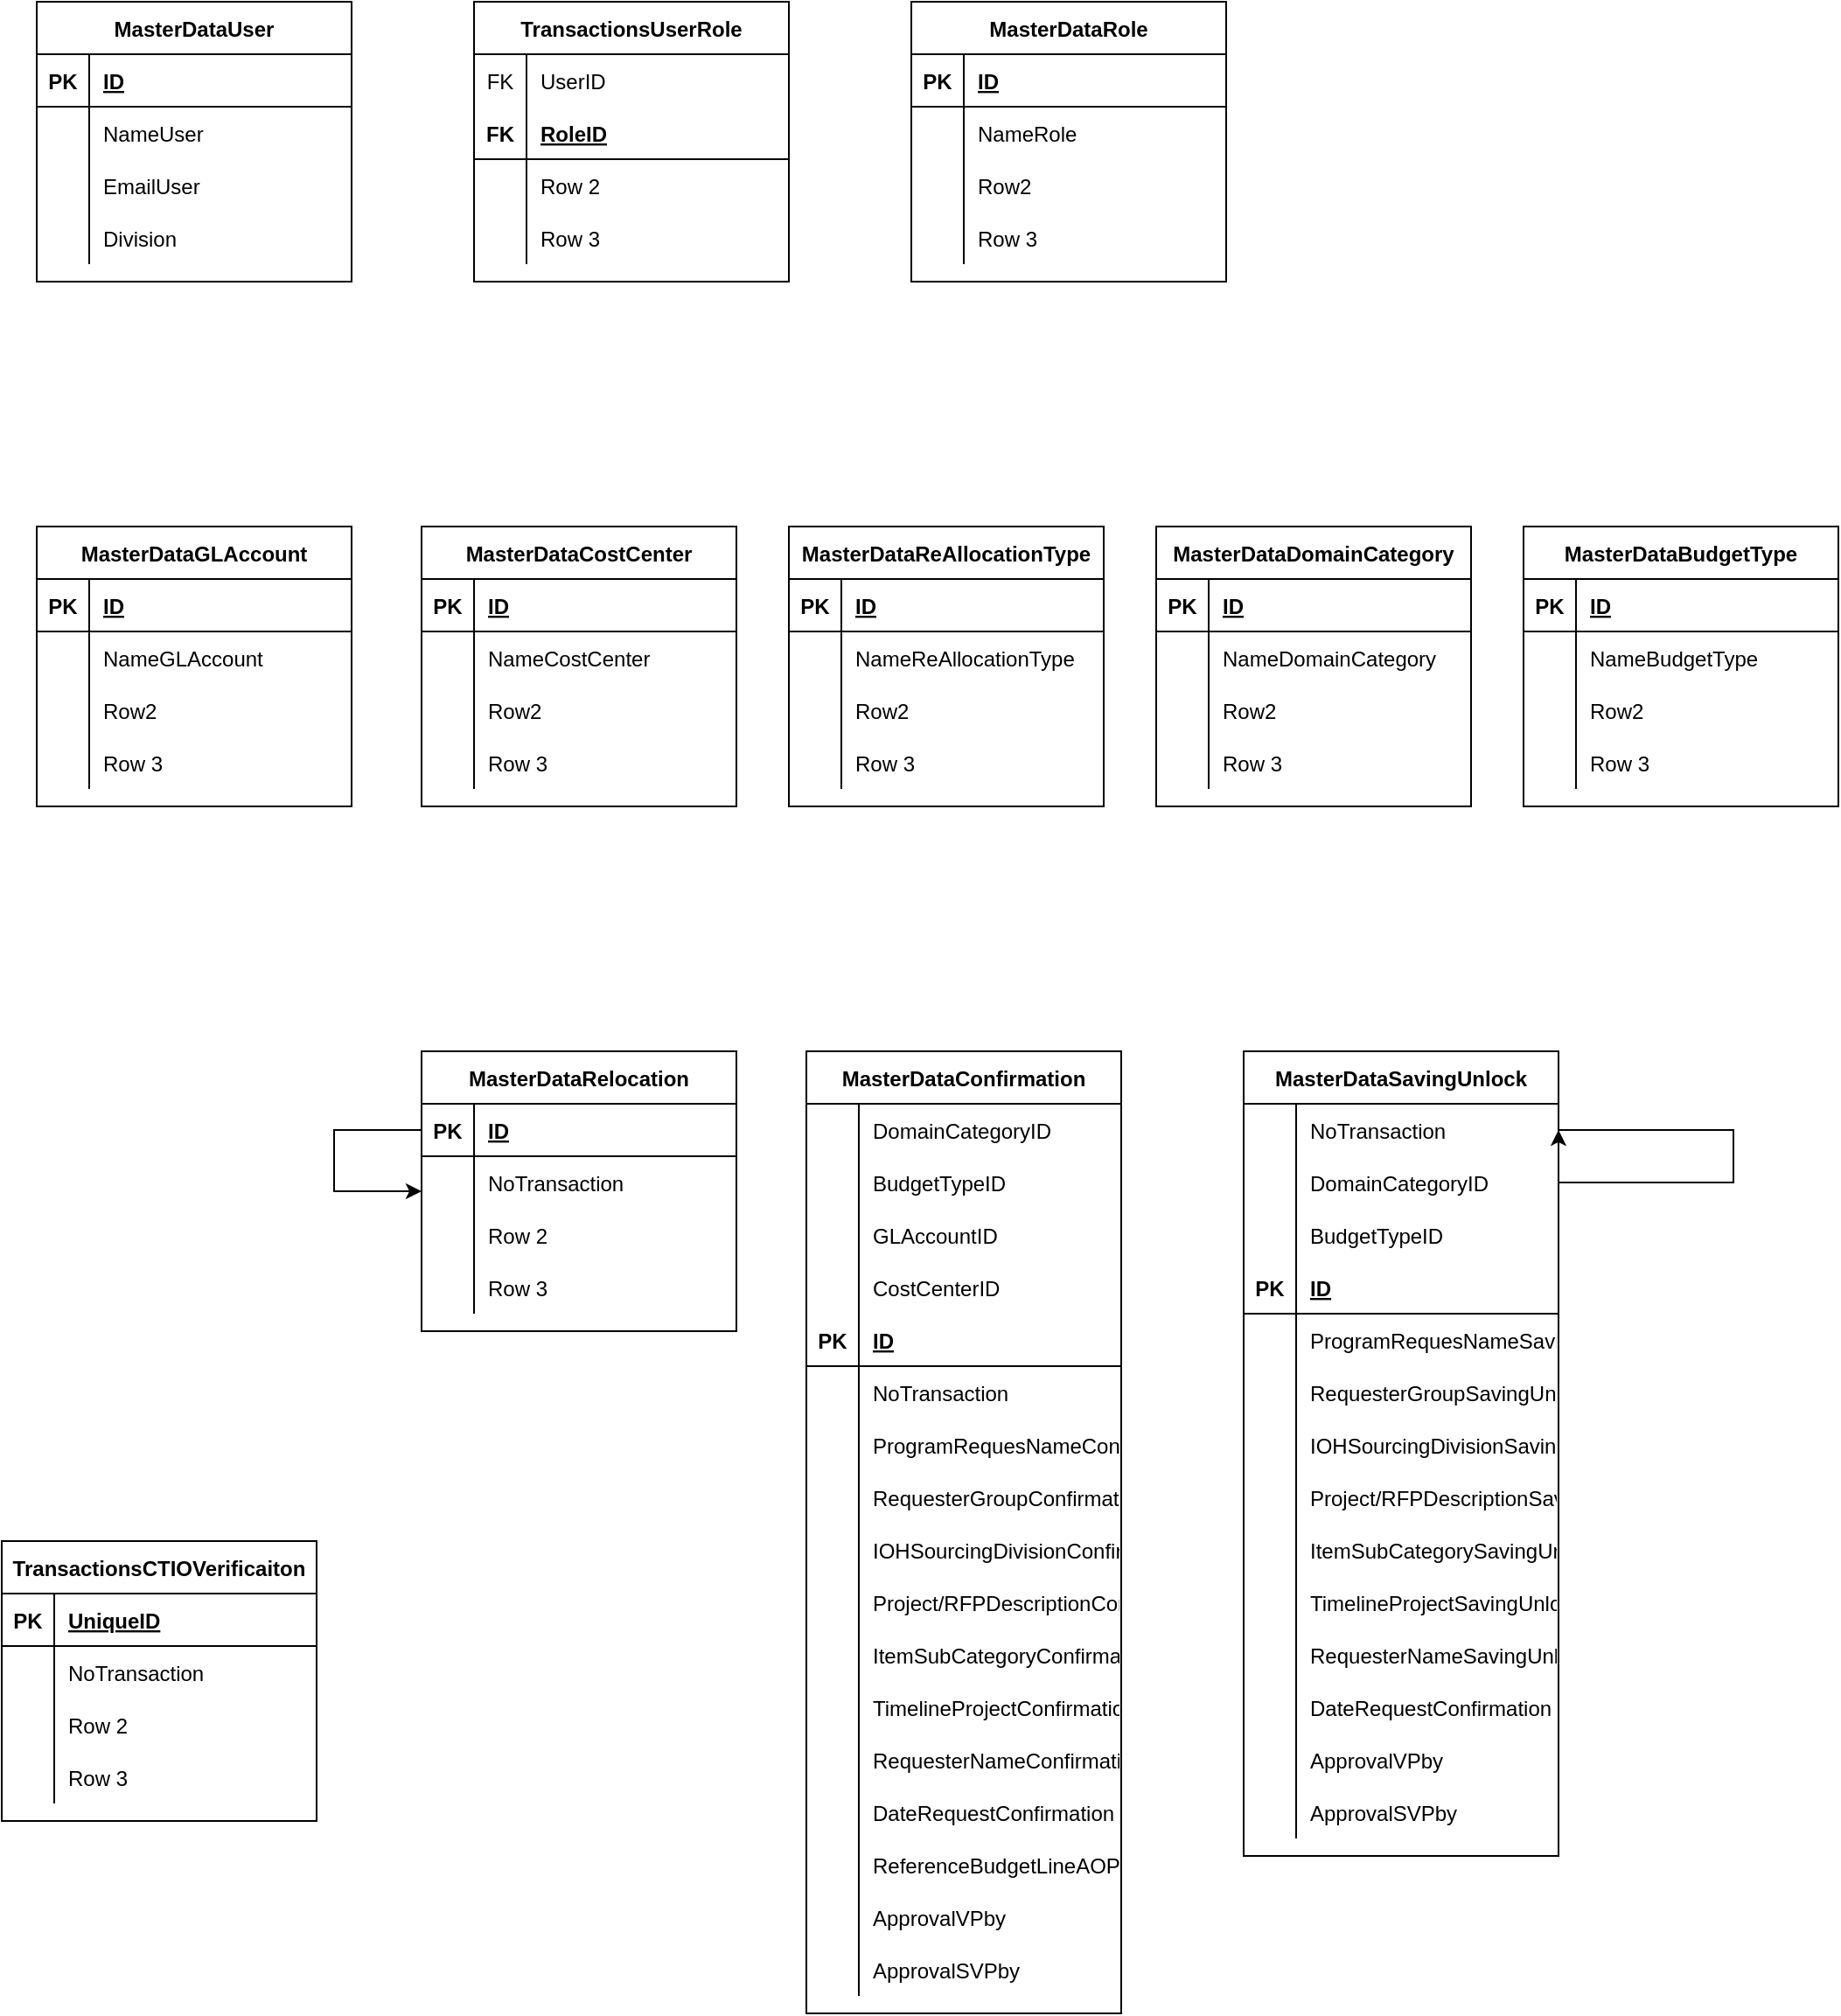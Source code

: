<mxfile version="20.1.1" type="github">
  <diagram id="BOwFLy3xeFohxr3gEHQ5" name="Page-1">
    <mxGraphModel dx="1102" dy="882" grid="1" gridSize="10" guides="1" tooltips="1" connect="1" arrows="1" fold="1" page="1" pageScale="1" pageWidth="850" pageHeight="1100" math="0" shadow="0">
      <root>
        <mxCell id="0" />
        <mxCell id="1" parent="0" />
        <mxCell id="tm4FbMX-e_xysx4bxPRc-5" value="MasterDataUser" style="shape=table;startSize=30;container=1;collapsible=1;childLayout=tableLayout;fixedRows=1;rowLines=0;fontStyle=1;align=center;resizeLast=1;" vertex="1" parent="1">
          <mxGeometry x="80" y="60" width="180" height="160" as="geometry" />
        </mxCell>
        <mxCell id="tm4FbMX-e_xysx4bxPRc-6" value="" style="shape=tableRow;horizontal=0;startSize=0;swimlaneHead=0;swimlaneBody=0;fillColor=none;collapsible=0;dropTarget=0;points=[[0,0.5],[1,0.5]];portConstraint=eastwest;top=0;left=0;right=0;bottom=1;" vertex="1" parent="tm4FbMX-e_xysx4bxPRc-5">
          <mxGeometry y="30" width="180" height="30" as="geometry" />
        </mxCell>
        <mxCell id="tm4FbMX-e_xysx4bxPRc-7" value="PK" style="shape=partialRectangle;connectable=0;fillColor=none;top=0;left=0;bottom=0;right=0;fontStyle=1;overflow=hidden;" vertex="1" parent="tm4FbMX-e_xysx4bxPRc-6">
          <mxGeometry width="30" height="30" as="geometry">
            <mxRectangle width="30" height="30" as="alternateBounds" />
          </mxGeometry>
        </mxCell>
        <mxCell id="tm4FbMX-e_xysx4bxPRc-8" value="ID" style="shape=partialRectangle;connectable=0;fillColor=none;top=0;left=0;bottom=0;right=0;align=left;spacingLeft=6;fontStyle=5;overflow=hidden;" vertex="1" parent="tm4FbMX-e_xysx4bxPRc-6">
          <mxGeometry x="30" width="150" height="30" as="geometry">
            <mxRectangle width="150" height="30" as="alternateBounds" />
          </mxGeometry>
        </mxCell>
        <mxCell id="tm4FbMX-e_xysx4bxPRc-9" value="" style="shape=tableRow;horizontal=0;startSize=0;swimlaneHead=0;swimlaneBody=0;fillColor=none;collapsible=0;dropTarget=0;points=[[0,0.5],[1,0.5]];portConstraint=eastwest;top=0;left=0;right=0;bottom=0;" vertex="1" parent="tm4FbMX-e_xysx4bxPRc-5">
          <mxGeometry y="60" width="180" height="30" as="geometry" />
        </mxCell>
        <mxCell id="tm4FbMX-e_xysx4bxPRc-10" value="" style="shape=partialRectangle;connectable=0;fillColor=none;top=0;left=0;bottom=0;right=0;editable=1;overflow=hidden;" vertex="1" parent="tm4FbMX-e_xysx4bxPRc-9">
          <mxGeometry width="30" height="30" as="geometry">
            <mxRectangle width="30" height="30" as="alternateBounds" />
          </mxGeometry>
        </mxCell>
        <mxCell id="tm4FbMX-e_xysx4bxPRc-11" value="NameUser" style="shape=partialRectangle;connectable=0;fillColor=none;top=0;left=0;bottom=0;right=0;align=left;spacingLeft=6;overflow=hidden;" vertex="1" parent="tm4FbMX-e_xysx4bxPRc-9">
          <mxGeometry x="30" width="150" height="30" as="geometry">
            <mxRectangle width="150" height="30" as="alternateBounds" />
          </mxGeometry>
        </mxCell>
        <mxCell id="tm4FbMX-e_xysx4bxPRc-12" value="" style="shape=tableRow;horizontal=0;startSize=0;swimlaneHead=0;swimlaneBody=0;fillColor=none;collapsible=0;dropTarget=0;points=[[0,0.5],[1,0.5]];portConstraint=eastwest;top=0;left=0;right=0;bottom=0;" vertex="1" parent="tm4FbMX-e_xysx4bxPRc-5">
          <mxGeometry y="90" width="180" height="30" as="geometry" />
        </mxCell>
        <mxCell id="tm4FbMX-e_xysx4bxPRc-13" value="" style="shape=partialRectangle;connectable=0;fillColor=none;top=0;left=0;bottom=0;right=0;editable=1;overflow=hidden;" vertex="1" parent="tm4FbMX-e_xysx4bxPRc-12">
          <mxGeometry width="30" height="30" as="geometry">
            <mxRectangle width="30" height="30" as="alternateBounds" />
          </mxGeometry>
        </mxCell>
        <mxCell id="tm4FbMX-e_xysx4bxPRc-14" value="EmailUser" style="shape=partialRectangle;connectable=0;fillColor=none;top=0;left=0;bottom=0;right=0;align=left;spacingLeft=6;overflow=hidden;" vertex="1" parent="tm4FbMX-e_xysx4bxPRc-12">
          <mxGeometry x="30" width="150" height="30" as="geometry">
            <mxRectangle width="150" height="30" as="alternateBounds" />
          </mxGeometry>
        </mxCell>
        <mxCell id="tm4FbMX-e_xysx4bxPRc-15" value="" style="shape=tableRow;horizontal=0;startSize=0;swimlaneHead=0;swimlaneBody=0;fillColor=none;collapsible=0;dropTarget=0;points=[[0,0.5],[1,0.5]];portConstraint=eastwest;top=0;left=0;right=0;bottom=0;" vertex="1" parent="tm4FbMX-e_xysx4bxPRc-5">
          <mxGeometry y="120" width="180" height="30" as="geometry" />
        </mxCell>
        <mxCell id="tm4FbMX-e_xysx4bxPRc-16" value="" style="shape=partialRectangle;connectable=0;fillColor=none;top=0;left=0;bottom=0;right=0;editable=1;overflow=hidden;" vertex="1" parent="tm4FbMX-e_xysx4bxPRc-15">
          <mxGeometry width="30" height="30" as="geometry">
            <mxRectangle width="30" height="30" as="alternateBounds" />
          </mxGeometry>
        </mxCell>
        <mxCell id="tm4FbMX-e_xysx4bxPRc-17" value="Division" style="shape=partialRectangle;connectable=0;fillColor=none;top=0;left=0;bottom=0;right=0;align=left;spacingLeft=6;overflow=hidden;" vertex="1" parent="tm4FbMX-e_xysx4bxPRc-15">
          <mxGeometry x="30" width="150" height="30" as="geometry">
            <mxRectangle width="150" height="30" as="alternateBounds" />
          </mxGeometry>
        </mxCell>
        <mxCell id="tm4FbMX-e_xysx4bxPRc-31" value="MasterDataRole" style="shape=table;startSize=30;container=1;collapsible=1;childLayout=tableLayout;fixedRows=1;rowLines=0;fontStyle=1;align=center;resizeLast=1;" vertex="1" parent="1">
          <mxGeometry x="580" y="60" width="180" height="160" as="geometry" />
        </mxCell>
        <mxCell id="tm4FbMX-e_xysx4bxPRc-32" value="" style="shape=tableRow;horizontal=0;startSize=0;swimlaneHead=0;swimlaneBody=0;fillColor=none;collapsible=0;dropTarget=0;points=[[0,0.5],[1,0.5]];portConstraint=eastwest;top=0;left=0;right=0;bottom=1;" vertex="1" parent="tm4FbMX-e_xysx4bxPRc-31">
          <mxGeometry y="30" width="180" height="30" as="geometry" />
        </mxCell>
        <mxCell id="tm4FbMX-e_xysx4bxPRc-33" value="PK" style="shape=partialRectangle;connectable=0;fillColor=none;top=0;left=0;bottom=0;right=0;fontStyle=1;overflow=hidden;" vertex="1" parent="tm4FbMX-e_xysx4bxPRc-32">
          <mxGeometry width="30" height="30" as="geometry">
            <mxRectangle width="30" height="30" as="alternateBounds" />
          </mxGeometry>
        </mxCell>
        <mxCell id="tm4FbMX-e_xysx4bxPRc-34" value="ID" style="shape=partialRectangle;connectable=0;fillColor=none;top=0;left=0;bottom=0;right=0;align=left;spacingLeft=6;fontStyle=5;overflow=hidden;" vertex="1" parent="tm4FbMX-e_xysx4bxPRc-32">
          <mxGeometry x="30" width="150" height="30" as="geometry">
            <mxRectangle width="150" height="30" as="alternateBounds" />
          </mxGeometry>
        </mxCell>
        <mxCell id="tm4FbMX-e_xysx4bxPRc-35" value="" style="shape=tableRow;horizontal=0;startSize=0;swimlaneHead=0;swimlaneBody=0;fillColor=none;collapsible=0;dropTarget=0;points=[[0,0.5],[1,0.5]];portConstraint=eastwest;top=0;left=0;right=0;bottom=0;" vertex="1" parent="tm4FbMX-e_xysx4bxPRc-31">
          <mxGeometry y="60" width="180" height="30" as="geometry" />
        </mxCell>
        <mxCell id="tm4FbMX-e_xysx4bxPRc-36" value="" style="shape=partialRectangle;connectable=0;fillColor=none;top=0;left=0;bottom=0;right=0;editable=1;overflow=hidden;" vertex="1" parent="tm4FbMX-e_xysx4bxPRc-35">
          <mxGeometry width="30" height="30" as="geometry">
            <mxRectangle width="30" height="30" as="alternateBounds" />
          </mxGeometry>
        </mxCell>
        <mxCell id="tm4FbMX-e_xysx4bxPRc-37" value="NameRole" style="shape=partialRectangle;connectable=0;fillColor=none;top=0;left=0;bottom=0;right=0;align=left;spacingLeft=6;overflow=hidden;" vertex="1" parent="tm4FbMX-e_xysx4bxPRc-35">
          <mxGeometry x="30" width="150" height="30" as="geometry">
            <mxRectangle width="150" height="30" as="alternateBounds" />
          </mxGeometry>
        </mxCell>
        <mxCell id="tm4FbMX-e_xysx4bxPRc-38" value="" style="shape=tableRow;horizontal=0;startSize=0;swimlaneHead=0;swimlaneBody=0;fillColor=none;collapsible=0;dropTarget=0;points=[[0,0.5],[1,0.5]];portConstraint=eastwest;top=0;left=0;right=0;bottom=0;" vertex="1" parent="tm4FbMX-e_xysx4bxPRc-31">
          <mxGeometry y="90" width="180" height="30" as="geometry" />
        </mxCell>
        <mxCell id="tm4FbMX-e_xysx4bxPRc-39" value="" style="shape=partialRectangle;connectable=0;fillColor=none;top=0;left=0;bottom=0;right=0;editable=1;overflow=hidden;" vertex="1" parent="tm4FbMX-e_xysx4bxPRc-38">
          <mxGeometry width="30" height="30" as="geometry">
            <mxRectangle width="30" height="30" as="alternateBounds" />
          </mxGeometry>
        </mxCell>
        <mxCell id="tm4FbMX-e_xysx4bxPRc-40" value="Row2" style="shape=partialRectangle;connectable=0;fillColor=none;top=0;left=0;bottom=0;right=0;align=left;spacingLeft=6;overflow=hidden;" vertex="1" parent="tm4FbMX-e_xysx4bxPRc-38">
          <mxGeometry x="30" width="150" height="30" as="geometry">
            <mxRectangle width="150" height="30" as="alternateBounds" />
          </mxGeometry>
        </mxCell>
        <mxCell id="tm4FbMX-e_xysx4bxPRc-41" value="" style="shape=tableRow;horizontal=0;startSize=0;swimlaneHead=0;swimlaneBody=0;fillColor=none;collapsible=0;dropTarget=0;points=[[0,0.5],[1,0.5]];portConstraint=eastwest;top=0;left=0;right=0;bottom=0;" vertex="1" parent="tm4FbMX-e_xysx4bxPRc-31">
          <mxGeometry y="120" width="180" height="30" as="geometry" />
        </mxCell>
        <mxCell id="tm4FbMX-e_xysx4bxPRc-42" value="" style="shape=partialRectangle;connectable=0;fillColor=none;top=0;left=0;bottom=0;right=0;editable=1;overflow=hidden;" vertex="1" parent="tm4FbMX-e_xysx4bxPRc-41">
          <mxGeometry width="30" height="30" as="geometry">
            <mxRectangle width="30" height="30" as="alternateBounds" />
          </mxGeometry>
        </mxCell>
        <mxCell id="tm4FbMX-e_xysx4bxPRc-43" value="Row 3" style="shape=partialRectangle;connectable=0;fillColor=none;top=0;left=0;bottom=0;right=0;align=left;spacingLeft=6;overflow=hidden;" vertex="1" parent="tm4FbMX-e_xysx4bxPRc-41">
          <mxGeometry x="30" width="150" height="30" as="geometry">
            <mxRectangle width="150" height="30" as="alternateBounds" />
          </mxGeometry>
        </mxCell>
        <mxCell id="tm4FbMX-e_xysx4bxPRc-44" value="TransactionsUserRole" style="shape=table;startSize=30;container=1;collapsible=1;childLayout=tableLayout;fixedRows=1;rowLines=0;fontStyle=1;align=center;resizeLast=1;" vertex="1" parent="1">
          <mxGeometry x="330" y="60" width="180" height="160" as="geometry" />
        </mxCell>
        <mxCell id="tm4FbMX-e_xysx4bxPRc-48" value="" style="shape=tableRow;horizontal=0;startSize=0;swimlaneHead=0;swimlaneBody=0;fillColor=none;collapsible=0;dropTarget=0;points=[[0,0.5],[1,0.5]];portConstraint=eastwest;top=0;left=0;right=0;bottom=0;" vertex="1" parent="tm4FbMX-e_xysx4bxPRc-44">
          <mxGeometry y="30" width="180" height="30" as="geometry" />
        </mxCell>
        <mxCell id="tm4FbMX-e_xysx4bxPRc-49" value="FK" style="shape=partialRectangle;connectable=0;fillColor=none;top=0;left=0;bottom=0;right=0;editable=1;overflow=hidden;" vertex="1" parent="tm4FbMX-e_xysx4bxPRc-48">
          <mxGeometry width="30" height="30" as="geometry">
            <mxRectangle width="30" height="30" as="alternateBounds" />
          </mxGeometry>
        </mxCell>
        <mxCell id="tm4FbMX-e_xysx4bxPRc-50" value="UserID" style="shape=partialRectangle;connectable=0;fillColor=none;top=0;left=0;bottom=0;right=0;align=left;spacingLeft=6;overflow=hidden;" vertex="1" parent="tm4FbMX-e_xysx4bxPRc-48">
          <mxGeometry x="30" width="150" height="30" as="geometry">
            <mxRectangle width="150" height="30" as="alternateBounds" />
          </mxGeometry>
        </mxCell>
        <mxCell id="tm4FbMX-e_xysx4bxPRc-45" value="" style="shape=tableRow;horizontal=0;startSize=0;swimlaneHead=0;swimlaneBody=0;fillColor=none;collapsible=0;dropTarget=0;points=[[0,0.5],[1,0.5]];portConstraint=eastwest;top=0;left=0;right=0;bottom=1;" vertex="1" parent="tm4FbMX-e_xysx4bxPRc-44">
          <mxGeometry y="60" width="180" height="30" as="geometry" />
        </mxCell>
        <mxCell id="tm4FbMX-e_xysx4bxPRc-46" value="FK" style="shape=partialRectangle;connectable=0;fillColor=none;top=0;left=0;bottom=0;right=0;fontStyle=1;overflow=hidden;" vertex="1" parent="tm4FbMX-e_xysx4bxPRc-45">
          <mxGeometry width="30" height="30" as="geometry">
            <mxRectangle width="30" height="30" as="alternateBounds" />
          </mxGeometry>
        </mxCell>
        <mxCell id="tm4FbMX-e_xysx4bxPRc-47" value="RoleID" style="shape=partialRectangle;connectable=0;fillColor=none;top=0;left=0;bottom=0;right=0;align=left;spacingLeft=6;fontStyle=5;overflow=hidden;" vertex="1" parent="tm4FbMX-e_xysx4bxPRc-45">
          <mxGeometry x="30" width="150" height="30" as="geometry">
            <mxRectangle width="150" height="30" as="alternateBounds" />
          </mxGeometry>
        </mxCell>
        <mxCell id="tm4FbMX-e_xysx4bxPRc-51" value="" style="shape=tableRow;horizontal=0;startSize=0;swimlaneHead=0;swimlaneBody=0;fillColor=none;collapsible=0;dropTarget=0;points=[[0,0.5],[1,0.5]];portConstraint=eastwest;top=0;left=0;right=0;bottom=0;" vertex="1" parent="tm4FbMX-e_xysx4bxPRc-44">
          <mxGeometry y="90" width="180" height="30" as="geometry" />
        </mxCell>
        <mxCell id="tm4FbMX-e_xysx4bxPRc-52" value="" style="shape=partialRectangle;connectable=0;fillColor=none;top=0;left=0;bottom=0;right=0;editable=1;overflow=hidden;" vertex="1" parent="tm4FbMX-e_xysx4bxPRc-51">
          <mxGeometry width="30" height="30" as="geometry">
            <mxRectangle width="30" height="30" as="alternateBounds" />
          </mxGeometry>
        </mxCell>
        <mxCell id="tm4FbMX-e_xysx4bxPRc-53" value="Row 2" style="shape=partialRectangle;connectable=0;fillColor=none;top=0;left=0;bottom=0;right=0;align=left;spacingLeft=6;overflow=hidden;" vertex="1" parent="tm4FbMX-e_xysx4bxPRc-51">
          <mxGeometry x="30" width="150" height="30" as="geometry">
            <mxRectangle width="150" height="30" as="alternateBounds" />
          </mxGeometry>
        </mxCell>
        <mxCell id="tm4FbMX-e_xysx4bxPRc-54" value="" style="shape=tableRow;horizontal=0;startSize=0;swimlaneHead=0;swimlaneBody=0;fillColor=none;collapsible=0;dropTarget=0;points=[[0,0.5],[1,0.5]];portConstraint=eastwest;top=0;left=0;right=0;bottom=0;" vertex="1" parent="tm4FbMX-e_xysx4bxPRc-44">
          <mxGeometry y="120" width="180" height="30" as="geometry" />
        </mxCell>
        <mxCell id="tm4FbMX-e_xysx4bxPRc-55" value="" style="shape=partialRectangle;connectable=0;fillColor=none;top=0;left=0;bottom=0;right=0;editable=1;overflow=hidden;" vertex="1" parent="tm4FbMX-e_xysx4bxPRc-54">
          <mxGeometry width="30" height="30" as="geometry">
            <mxRectangle width="30" height="30" as="alternateBounds" />
          </mxGeometry>
        </mxCell>
        <mxCell id="tm4FbMX-e_xysx4bxPRc-56" value="Row 3" style="shape=partialRectangle;connectable=0;fillColor=none;top=0;left=0;bottom=0;right=0;align=left;spacingLeft=6;overflow=hidden;" vertex="1" parent="tm4FbMX-e_xysx4bxPRc-54">
          <mxGeometry x="30" width="150" height="30" as="geometry">
            <mxRectangle width="150" height="30" as="alternateBounds" />
          </mxGeometry>
        </mxCell>
        <mxCell id="tm4FbMX-e_xysx4bxPRc-62" value="MasterDataGLAccount" style="shape=table;startSize=30;container=1;collapsible=1;childLayout=tableLayout;fixedRows=1;rowLines=0;fontStyle=1;align=center;resizeLast=1;" vertex="1" parent="1">
          <mxGeometry x="80" y="360" width="180" height="160" as="geometry" />
        </mxCell>
        <mxCell id="tm4FbMX-e_xysx4bxPRc-63" value="" style="shape=tableRow;horizontal=0;startSize=0;swimlaneHead=0;swimlaneBody=0;fillColor=none;collapsible=0;dropTarget=0;points=[[0,0.5],[1,0.5]];portConstraint=eastwest;top=0;left=0;right=0;bottom=1;" vertex="1" parent="tm4FbMX-e_xysx4bxPRc-62">
          <mxGeometry y="30" width="180" height="30" as="geometry" />
        </mxCell>
        <mxCell id="tm4FbMX-e_xysx4bxPRc-64" value="PK" style="shape=partialRectangle;connectable=0;fillColor=none;top=0;left=0;bottom=0;right=0;fontStyle=1;overflow=hidden;" vertex="1" parent="tm4FbMX-e_xysx4bxPRc-63">
          <mxGeometry width="30" height="30" as="geometry">
            <mxRectangle width="30" height="30" as="alternateBounds" />
          </mxGeometry>
        </mxCell>
        <mxCell id="tm4FbMX-e_xysx4bxPRc-65" value="ID" style="shape=partialRectangle;connectable=0;fillColor=none;top=0;left=0;bottom=0;right=0;align=left;spacingLeft=6;fontStyle=5;overflow=hidden;" vertex="1" parent="tm4FbMX-e_xysx4bxPRc-63">
          <mxGeometry x="30" width="150" height="30" as="geometry">
            <mxRectangle width="150" height="30" as="alternateBounds" />
          </mxGeometry>
        </mxCell>
        <mxCell id="tm4FbMX-e_xysx4bxPRc-66" value="" style="shape=tableRow;horizontal=0;startSize=0;swimlaneHead=0;swimlaneBody=0;fillColor=none;collapsible=0;dropTarget=0;points=[[0,0.5],[1,0.5]];portConstraint=eastwest;top=0;left=0;right=0;bottom=0;" vertex="1" parent="tm4FbMX-e_xysx4bxPRc-62">
          <mxGeometry y="60" width="180" height="30" as="geometry" />
        </mxCell>
        <mxCell id="tm4FbMX-e_xysx4bxPRc-67" value="" style="shape=partialRectangle;connectable=0;fillColor=none;top=0;left=0;bottom=0;right=0;editable=1;overflow=hidden;" vertex="1" parent="tm4FbMX-e_xysx4bxPRc-66">
          <mxGeometry width="30" height="30" as="geometry">
            <mxRectangle width="30" height="30" as="alternateBounds" />
          </mxGeometry>
        </mxCell>
        <mxCell id="tm4FbMX-e_xysx4bxPRc-68" value="NameGLAccount" style="shape=partialRectangle;connectable=0;fillColor=none;top=0;left=0;bottom=0;right=0;align=left;spacingLeft=6;overflow=hidden;" vertex="1" parent="tm4FbMX-e_xysx4bxPRc-66">
          <mxGeometry x="30" width="150" height="30" as="geometry">
            <mxRectangle width="150" height="30" as="alternateBounds" />
          </mxGeometry>
        </mxCell>
        <mxCell id="tm4FbMX-e_xysx4bxPRc-69" value="" style="shape=tableRow;horizontal=0;startSize=0;swimlaneHead=0;swimlaneBody=0;fillColor=none;collapsible=0;dropTarget=0;points=[[0,0.5],[1,0.5]];portConstraint=eastwest;top=0;left=0;right=0;bottom=0;" vertex="1" parent="tm4FbMX-e_xysx4bxPRc-62">
          <mxGeometry y="90" width="180" height="30" as="geometry" />
        </mxCell>
        <mxCell id="tm4FbMX-e_xysx4bxPRc-70" value="" style="shape=partialRectangle;connectable=0;fillColor=none;top=0;left=0;bottom=0;right=0;editable=1;overflow=hidden;" vertex="1" parent="tm4FbMX-e_xysx4bxPRc-69">
          <mxGeometry width="30" height="30" as="geometry">
            <mxRectangle width="30" height="30" as="alternateBounds" />
          </mxGeometry>
        </mxCell>
        <mxCell id="tm4FbMX-e_xysx4bxPRc-71" value="Row2" style="shape=partialRectangle;connectable=0;fillColor=none;top=0;left=0;bottom=0;right=0;align=left;spacingLeft=6;overflow=hidden;" vertex="1" parent="tm4FbMX-e_xysx4bxPRc-69">
          <mxGeometry x="30" width="150" height="30" as="geometry">
            <mxRectangle width="150" height="30" as="alternateBounds" />
          </mxGeometry>
        </mxCell>
        <mxCell id="tm4FbMX-e_xysx4bxPRc-72" value="" style="shape=tableRow;horizontal=0;startSize=0;swimlaneHead=0;swimlaneBody=0;fillColor=none;collapsible=0;dropTarget=0;points=[[0,0.5],[1,0.5]];portConstraint=eastwest;top=0;left=0;right=0;bottom=0;" vertex="1" parent="tm4FbMX-e_xysx4bxPRc-62">
          <mxGeometry y="120" width="180" height="30" as="geometry" />
        </mxCell>
        <mxCell id="tm4FbMX-e_xysx4bxPRc-73" value="" style="shape=partialRectangle;connectable=0;fillColor=none;top=0;left=0;bottom=0;right=0;editable=1;overflow=hidden;" vertex="1" parent="tm4FbMX-e_xysx4bxPRc-72">
          <mxGeometry width="30" height="30" as="geometry">
            <mxRectangle width="30" height="30" as="alternateBounds" />
          </mxGeometry>
        </mxCell>
        <mxCell id="tm4FbMX-e_xysx4bxPRc-74" value="Row 3" style="shape=partialRectangle;connectable=0;fillColor=none;top=0;left=0;bottom=0;right=0;align=left;spacingLeft=6;overflow=hidden;" vertex="1" parent="tm4FbMX-e_xysx4bxPRc-72">
          <mxGeometry x="30" width="150" height="30" as="geometry">
            <mxRectangle width="150" height="30" as="alternateBounds" />
          </mxGeometry>
        </mxCell>
        <mxCell id="tm4FbMX-e_xysx4bxPRc-75" value="MasterDataCostCenter" style="shape=table;startSize=30;container=1;collapsible=1;childLayout=tableLayout;fixedRows=1;rowLines=0;fontStyle=1;align=center;resizeLast=1;" vertex="1" parent="1">
          <mxGeometry x="300" y="360" width="180" height="160" as="geometry" />
        </mxCell>
        <mxCell id="tm4FbMX-e_xysx4bxPRc-76" value="" style="shape=tableRow;horizontal=0;startSize=0;swimlaneHead=0;swimlaneBody=0;fillColor=none;collapsible=0;dropTarget=0;points=[[0,0.5],[1,0.5]];portConstraint=eastwest;top=0;left=0;right=0;bottom=1;" vertex="1" parent="tm4FbMX-e_xysx4bxPRc-75">
          <mxGeometry y="30" width="180" height="30" as="geometry" />
        </mxCell>
        <mxCell id="tm4FbMX-e_xysx4bxPRc-77" value="PK" style="shape=partialRectangle;connectable=0;fillColor=none;top=0;left=0;bottom=0;right=0;fontStyle=1;overflow=hidden;" vertex="1" parent="tm4FbMX-e_xysx4bxPRc-76">
          <mxGeometry width="30" height="30" as="geometry">
            <mxRectangle width="30" height="30" as="alternateBounds" />
          </mxGeometry>
        </mxCell>
        <mxCell id="tm4FbMX-e_xysx4bxPRc-78" value="ID" style="shape=partialRectangle;connectable=0;fillColor=none;top=0;left=0;bottom=0;right=0;align=left;spacingLeft=6;fontStyle=5;overflow=hidden;" vertex="1" parent="tm4FbMX-e_xysx4bxPRc-76">
          <mxGeometry x="30" width="150" height="30" as="geometry">
            <mxRectangle width="150" height="30" as="alternateBounds" />
          </mxGeometry>
        </mxCell>
        <mxCell id="tm4FbMX-e_xysx4bxPRc-79" value="" style="shape=tableRow;horizontal=0;startSize=0;swimlaneHead=0;swimlaneBody=0;fillColor=none;collapsible=0;dropTarget=0;points=[[0,0.5],[1,0.5]];portConstraint=eastwest;top=0;left=0;right=0;bottom=0;" vertex="1" parent="tm4FbMX-e_xysx4bxPRc-75">
          <mxGeometry y="60" width="180" height="30" as="geometry" />
        </mxCell>
        <mxCell id="tm4FbMX-e_xysx4bxPRc-80" value="" style="shape=partialRectangle;connectable=0;fillColor=none;top=0;left=0;bottom=0;right=0;editable=1;overflow=hidden;" vertex="1" parent="tm4FbMX-e_xysx4bxPRc-79">
          <mxGeometry width="30" height="30" as="geometry">
            <mxRectangle width="30" height="30" as="alternateBounds" />
          </mxGeometry>
        </mxCell>
        <mxCell id="tm4FbMX-e_xysx4bxPRc-81" value="NameCostCenter" style="shape=partialRectangle;connectable=0;fillColor=none;top=0;left=0;bottom=0;right=0;align=left;spacingLeft=6;overflow=hidden;" vertex="1" parent="tm4FbMX-e_xysx4bxPRc-79">
          <mxGeometry x="30" width="150" height="30" as="geometry">
            <mxRectangle width="150" height="30" as="alternateBounds" />
          </mxGeometry>
        </mxCell>
        <mxCell id="tm4FbMX-e_xysx4bxPRc-82" value="" style="shape=tableRow;horizontal=0;startSize=0;swimlaneHead=0;swimlaneBody=0;fillColor=none;collapsible=0;dropTarget=0;points=[[0,0.5],[1,0.5]];portConstraint=eastwest;top=0;left=0;right=0;bottom=0;" vertex="1" parent="tm4FbMX-e_xysx4bxPRc-75">
          <mxGeometry y="90" width="180" height="30" as="geometry" />
        </mxCell>
        <mxCell id="tm4FbMX-e_xysx4bxPRc-83" value="" style="shape=partialRectangle;connectable=0;fillColor=none;top=0;left=0;bottom=0;right=0;editable=1;overflow=hidden;" vertex="1" parent="tm4FbMX-e_xysx4bxPRc-82">
          <mxGeometry width="30" height="30" as="geometry">
            <mxRectangle width="30" height="30" as="alternateBounds" />
          </mxGeometry>
        </mxCell>
        <mxCell id="tm4FbMX-e_xysx4bxPRc-84" value="Row2" style="shape=partialRectangle;connectable=0;fillColor=none;top=0;left=0;bottom=0;right=0;align=left;spacingLeft=6;overflow=hidden;" vertex="1" parent="tm4FbMX-e_xysx4bxPRc-82">
          <mxGeometry x="30" width="150" height="30" as="geometry">
            <mxRectangle width="150" height="30" as="alternateBounds" />
          </mxGeometry>
        </mxCell>
        <mxCell id="tm4FbMX-e_xysx4bxPRc-85" value="" style="shape=tableRow;horizontal=0;startSize=0;swimlaneHead=0;swimlaneBody=0;fillColor=none;collapsible=0;dropTarget=0;points=[[0,0.5],[1,0.5]];portConstraint=eastwest;top=0;left=0;right=0;bottom=0;" vertex="1" parent="tm4FbMX-e_xysx4bxPRc-75">
          <mxGeometry y="120" width="180" height="30" as="geometry" />
        </mxCell>
        <mxCell id="tm4FbMX-e_xysx4bxPRc-86" value="" style="shape=partialRectangle;connectable=0;fillColor=none;top=0;left=0;bottom=0;right=0;editable=1;overflow=hidden;" vertex="1" parent="tm4FbMX-e_xysx4bxPRc-85">
          <mxGeometry width="30" height="30" as="geometry">
            <mxRectangle width="30" height="30" as="alternateBounds" />
          </mxGeometry>
        </mxCell>
        <mxCell id="tm4FbMX-e_xysx4bxPRc-87" value="Row 3" style="shape=partialRectangle;connectable=0;fillColor=none;top=0;left=0;bottom=0;right=0;align=left;spacingLeft=6;overflow=hidden;" vertex="1" parent="tm4FbMX-e_xysx4bxPRc-85">
          <mxGeometry x="30" width="150" height="30" as="geometry">
            <mxRectangle width="150" height="30" as="alternateBounds" />
          </mxGeometry>
        </mxCell>
        <mxCell id="tm4FbMX-e_xysx4bxPRc-88" value="MasterDataReAllocationType" style="shape=table;startSize=30;container=1;collapsible=1;childLayout=tableLayout;fixedRows=1;rowLines=0;fontStyle=1;align=center;resizeLast=1;" vertex="1" parent="1">
          <mxGeometry x="510" y="360" width="180" height="160" as="geometry" />
        </mxCell>
        <mxCell id="tm4FbMX-e_xysx4bxPRc-89" value="" style="shape=tableRow;horizontal=0;startSize=0;swimlaneHead=0;swimlaneBody=0;fillColor=none;collapsible=0;dropTarget=0;points=[[0,0.5],[1,0.5]];portConstraint=eastwest;top=0;left=0;right=0;bottom=1;" vertex="1" parent="tm4FbMX-e_xysx4bxPRc-88">
          <mxGeometry y="30" width="180" height="30" as="geometry" />
        </mxCell>
        <mxCell id="tm4FbMX-e_xysx4bxPRc-90" value="PK" style="shape=partialRectangle;connectable=0;fillColor=none;top=0;left=0;bottom=0;right=0;fontStyle=1;overflow=hidden;" vertex="1" parent="tm4FbMX-e_xysx4bxPRc-89">
          <mxGeometry width="30" height="30" as="geometry">
            <mxRectangle width="30" height="30" as="alternateBounds" />
          </mxGeometry>
        </mxCell>
        <mxCell id="tm4FbMX-e_xysx4bxPRc-91" value="ID" style="shape=partialRectangle;connectable=0;fillColor=none;top=0;left=0;bottom=0;right=0;align=left;spacingLeft=6;fontStyle=5;overflow=hidden;" vertex="1" parent="tm4FbMX-e_xysx4bxPRc-89">
          <mxGeometry x="30" width="150" height="30" as="geometry">
            <mxRectangle width="150" height="30" as="alternateBounds" />
          </mxGeometry>
        </mxCell>
        <mxCell id="tm4FbMX-e_xysx4bxPRc-92" value="" style="shape=tableRow;horizontal=0;startSize=0;swimlaneHead=0;swimlaneBody=0;fillColor=none;collapsible=0;dropTarget=0;points=[[0,0.5],[1,0.5]];portConstraint=eastwest;top=0;left=0;right=0;bottom=0;" vertex="1" parent="tm4FbMX-e_xysx4bxPRc-88">
          <mxGeometry y="60" width="180" height="30" as="geometry" />
        </mxCell>
        <mxCell id="tm4FbMX-e_xysx4bxPRc-93" value="" style="shape=partialRectangle;connectable=0;fillColor=none;top=0;left=0;bottom=0;right=0;editable=1;overflow=hidden;" vertex="1" parent="tm4FbMX-e_xysx4bxPRc-92">
          <mxGeometry width="30" height="30" as="geometry">
            <mxRectangle width="30" height="30" as="alternateBounds" />
          </mxGeometry>
        </mxCell>
        <mxCell id="tm4FbMX-e_xysx4bxPRc-94" value="NameReAllocationType" style="shape=partialRectangle;connectable=0;fillColor=none;top=0;left=0;bottom=0;right=0;align=left;spacingLeft=6;overflow=hidden;" vertex="1" parent="tm4FbMX-e_xysx4bxPRc-92">
          <mxGeometry x="30" width="150" height="30" as="geometry">
            <mxRectangle width="150" height="30" as="alternateBounds" />
          </mxGeometry>
        </mxCell>
        <mxCell id="tm4FbMX-e_xysx4bxPRc-95" value="" style="shape=tableRow;horizontal=0;startSize=0;swimlaneHead=0;swimlaneBody=0;fillColor=none;collapsible=0;dropTarget=0;points=[[0,0.5],[1,0.5]];portConstraint=eastwest;top=0;left=0;right=0;bottom=0;" vertex="1" parent="tm4FbMX-e_xysx4bxPRc-88">
          <mxGeometry y="90" width="180" height="30" as="geometry" />
        </mxCell>
        <mxCell id="tm4FbMX-e_xysx4bxPRc-96" value="" style="shape=partialRectangle;connectable=0;fillColor=none;top=0;left=0;bottom=0;right=0;editable=1;overflow=hidden;" vertex="1" parent="tm4FbMX-e_xysx4bxPRc-95">
          <mxGeometry width="30" height="30" as="geometry">
            <mxRectangle width="30" height="30" as="alternateBounds" />
          </mxGeometry>
        </mxCell>
        <mxCell id="tm4FbMX-e_xysx4bxPRc-97" value="Row2" style="shape=partialRectangle;connectable=0;fillColor=none;top=0;left=0;bottom=0;right=0;align=left;spacingLeft=6;overflow=hidden;" vertex="1" parent="tm4FbMX-e_xysx4bxPRc-95">
          <mxGeometry x="30" width="150" height="30" as="geometry">
            <mxRectangle width="150" height="30" as="alternateBounds" />
          </mxGeometry>
        </mxCell>
        <mxCell id="tm4FbMX-e_xysx4bxPRc-98" value="" style="shape=tableRow;horizontal=0;startSize=0;swimlaneHead=0;swimlaneBody=0;fillColor=none;collapsible=0;dropTarget=0;points=[[0,0.5],[1,0.5]];portConstraint=eastwest;top=0;left=0;right=0;bottom=0;" vertex="1" parent="tm4FbMX-e_xysx4bxPRc-88">
          <mxGeometry y="120" width="180" height="30" as="geometry" />
        </mxCell>
        <mxCell id="tm4FbMX-e_xysx4bxPRc-99" value="" style="shape=partialRectangle;connectable=0;fillColor=none;top=0;left=0;bottom=0;right=0;editable=1;overflow=hidden;" vertex="1" parent="tm4FbMX-e_xysx4bxPRc-98">
          <mxGeometry width="30" height="30" as="geometry">
            <mxRectangle width="30" height="30" as="alternateBounds" />
          </mxGeometry>
        </mxCell>
        <mxCell id="tm4FbMX-e_xysx4bxPRc-100" value="Row 3" style="shape=partialRectangle;connectable=0;fillColor=none;top=0;left=0;bottom=0;right=0;align=left;spacingLeft=6;overflow=hidden;" vertex="1" parent="tm4FbMX-e_xysx4bxPRc-98">
          <mxGeometry x="30" width="150" height="30" as="geometry">
            <mxRectangle width="150" height="30" as="alternateBounds" />
          </mxGeometry>
        </mxCell>
        <mxCell id="tm4FbMX-e_xysx4bxPRc-101" value="MasterDataDomainCategory" style="shape=table;startSize=30;container=1;collapsible=1;childLayout=tableLayout;fixedRows=1;rowLines=0;fontStyle=1;align=center;resizeLast=1;" vertex="1" parent="1">
          <mxGeometry x="720" y="360" width="180" height="160" as="geometry" />
        </mxCell>
        <mxCell id="tm4FbMX-e_xysx4bxPRc-102" value="" style="shape=tableRow;horizontal=0;startSize=0;swimlaneHead=0;swimlaneBody=0;fillColor=none;collapsible=0;dropTarget=0;points=[[0,0.5],[1,0.5]];portConstraint=eastwest;top=0;left=0;right=0;bottom=1;" vertex="1" parent="tm4FbMX-e_xysx4bxPRc-101">
          <mxGeometry y="30" width="180" height="30" as="geometry" />
        </mxCell>
        <mxCell id="tm4FbMX-e_xysx4bxPRc-103" value="PK" style="shape=partialRectangle;connectable=0;fillColor=none;top=0;left=0;bottom=0;right=0;fontStyle=1;overflow=hidden;" vertex="1" parent="tm4FbMX-e_xysx4bxPRc-102">
          <mxGeometry width="30" height="30" as="geometry">
            <mxRectangle width="30" height="30" as="alternateBounds" />
          </mxGeometry>
        </mxCell>
        <mxCell id="tm4FbMX-e_xysx4bxPRc-104" value="ID" style="shape=partialRectangle;connectable=0;fillColor=none;top=0;left=0;bottom=0;right=0;align=left;spacingLeft=6;fontStyle=5;overflow=hidden;" vertex="1" parent="tm4FbMX-e_xysx4bxPRc-102">
          <mxGeometry x="30" width="150" height="30" as="geometry">
            <mxRectangle width="150" height="30" as="alternateBounds" />
          </mxGeometry>
        </mxCell>
        <mxCell id="tm4FbMX-e_xysx4bxPRc-105" value="" style="shape=tableRow;horizontal=0;startSize=0;swimlaneHead=0;swimlaneBody=0;fillColor=none;collapsible=0;dropTarget=0;points=[[0,0.5],[1,0.5]];portConstraint=eastwest;top=0;left=0;right=0;bottom=0;" vertex="1" parent="tm4FbMX-e_xysx4bxPRc-101">
          <mxGeometry y="60" width="180" height="30" as="geometry" />
        </mxCell>
        <mxCell id="tm4FbMX-e_xysx4bxPRc-106" value="" style="shape=partialRectangle;connectable=0;fillColor=none;top=0;left=0;bottom=0;right=0;editable=1;overflow=hidden;" vertex="1" parent="tm4FbMX-e_xysx4bxPRc-105">
          <mxGeometry width="30" height="30" as="geometry">
            <mxRectangle width="30" height="30" as="alternateBounds" />
          </mxGeometry>
        </mxCell>
        <mxCell id="tm4FbMX-e_xysx4bxPRc-107" value="NameDomainCategory" style="shape=partialRectangle;connectable=0;fillColor=none;top=0;left=0;bottom=0;right=0;align=left;spacingLeft=6;overflow=hidden;" vertex="1" parent="tm4FbMX-e_xysx4bxPRc-105">
          <mxGeometry x="30" width="150" height="30" as="geometry">
            <mxRectangle width="150" height="30" as="alternateBounds" />
          </mxGeometry>
        </mxCell>
        <mxCell id="tm4FbMX-e_xysx4bxPRc-108" value="" style="shape=tableRow;horizontal=0;startSize=0;swimlaneHead=0;swimlaneBody=0;fillColor=none;collapsible=0;dropTarget=0;points=[[0,0.5],[1,0.5]];portConstraint=eastwest;top=0;left=0;right=0;bottom=0;" vertex="1" parent="tm4FbMX-e_xysx4bxPRc-101">
          <mxGeometry y="90" width="180" height="30" as="geometry" />
        </mxCell>
        <mxCell id="tm4FbMX-e_xysx4bxPRc-109" value="" style="shape=partialRectangle;connectable=0;fillColor=none;top=0;left=0;bottom=0;right=0;editable=1;overflow=hidden;" vertex="1" parent="tm4FbMX-e_xysx4bxPRc-108">
          <mxGeometry width="30" height="30" as="geometry">
            <mxRectangle width="30" height="30" as="alternateBounds" />
          </mxGeometry>
        </mxCell>
        <mxCell id="tm4FbMX-e_xysx4bxPRc-110" value="Row2" style="shape=partialRectangle;connectable=0;fillColor=none;top=0;left=0;bottom=0;right=0;align=left;spacingLeft=6;overflow=hidden;" vertex="1" parent="tm4FbMX-e_xysx4bxPRc-108">
          <mxGeometry x="30" width="150" height="30" as="geometry">
            <mxRectangle width="150" height="30" as="alternateBounds" />
          </mxGeometry>
        </mxCell>
        <mxCell id="tm4FbMX-e_xysx4bxPRc-111" value="" style="shape=tableRow;horizontal=0;startSize=0;swimlaneHead=0;swimlaneBody=0;fillColor=none;collapsible=0;dropTarget=0;points=[[0,0.5],[1,0.5]];portConstraint=eastwest;top=0;left=0;right=0;bottom=0;" vertex="1" parent="tm4FbMX-e_xysx4bxPRc-101">
          <mxGeometry y="120" width="180" height="30" as="geometry" />
        </mxCell>
        <mxCell id="tm4FbMX-e_xysx4bxPRc-112" value="" style="shape=partialRectangle;connectable=0;fillColor=none;top=0;left=0;bottom=0;right=0;editable=1;overflow=hidden;" vertex="1" parent="tm4FbMX-e_xysx4bxPRc-111">
          <mxGeometry width="30" height="30" as="geometry">
            <mxRectangle width="30" height="30" as="alternateBounds" />
          </mxGeometry>
        </mxCell>
        <mxCell id="tm4FbMX-e_xysx4bxPRc-113" value="Row 3" style="shape=partialRectangle;connectable=0;fillColor=none;top=0;left=0;bottom=0;right=0;align=left;spacingLeft=6;overflow=hidden;" vertex="1" parent="tm4FbMX-e_xysx4bxPRc-111">
          <mxGeometry x="30" width="150" height="30" as="geometry">
            <mxRectangle width="150" height="30" as="alternateBounds" />
          </mxGeometry>
        </mxCell>
        <mxCell id="tm4FbMX-e_xysx4bxPRc-114" value="MasterDataBudgetType" style="shape=table;startSize=30;container=1;collapsible=1;childLayout=tableLayout;fixedRows=1;rowLines=0;fontStyle=1;align=center;resizeLast=1;" vertex="1" parent="1">
          <mxGeometry x="930" y="360" width="180" height="160" as="geometry" />
        </mxCell>
        <mxCell id="tm4FbMX-e_xysx4bxPRc-115" value="" style="shape=tableRow;horizontal=0;startSize=0;swimlaneHead=0;swimlaneBody=0;fillColor=none;collapsible=0;dropTarget=0;points=[[0,0.5],[1,0.5]];portConstraint=eastwest;top=0;left=0;right=0;bottom=1;" vertex="1" parent="tm4FbMX-e_xysx4bxPRc-114">
          <mxGeometry y="30" width="180" height="30" as="geometry" />
        </mxCell>
        <mxCell id="tm4FbMX-e_xysx4bxPRc-116" value="PK" style="shape=partialRectangle;connectable=0;fillColor=none;top=0;left=0;bottom=0;right=0;fontStyle=1;overflow=hidden;" vertex="1" parent="tm4FbMX-e_xysx4bxPRc-115">
          <mxGeometry width="30" height="30" as="geometry">
            <mxRectangle width="30" height="30" as="alternateBounds" />
          </mxGeometry>
        </mxCell>
        <mxCell id="tm4FbMX-e_xysx4bxPRc-117" value="ID" style="shape=partialRectangle;connectable=0;fillColor=none;top=0;left=0;bottom=0;right=0;align=left;spacingLeft=6;fontStyle=5;overflow=hidden;" vertex="1" parent="tm4FbMX-e_xysx4bxPRc-115">
          <mxGeometry x="30" width="150" height="30" as="geometry">
            <mxRectangle width="150" height="30" as="alternateBounds" />
          </mxGeometry>
        </mxCell>
        <mxCell id="tm4FbMX-e_xysx4bxPRc-118" value="" style="shape=tableRow;horizontal=0;startSize=0;swimlaneHead=0;swimlaneBody=0;fillColor=none;collapsible=0;dropTarget=0;points=[[0,0.5],[1,0.5]];portConstraint=eastwest;top=0;left=0;right=0;bottom=0;" vertex="1" parent="tm4FbMX-e_xysx4bxPRc-114">
          <mxGeometry y="60" width="180" height="30" as="geometry" />
        </mxCell>
        <mxCell id="tm4FbMX-e_xysx4bxPRc-119" value="" style="shape=partialRectangle;connectable=0;fillColor=none;top=0;left=0;bottom=0;right=0;editable=1;overflow=hidden;" vertex="1" parent="tm4FbMX-e_xysx4bxPRc-118">
          <mxGeometry width="30" height="30" as="geometry">
            <mxRectangle width="30" height="30" as="alternateBounds" />
          </mxGeometry>
        </mxCell>
        <mxCell id="tm4FbMX-e_xysx4bxPRc-120" value="NameBudgetType" style="shape=partialRectangle;connectable=0;fillColor=none;top=0;left=0;bottom=0;right=0;align=left;spacingLeft=6;overflow=hidden;" vertex="1" parent="tm4FbMX-e_xysx4bxPRc-118">
          <mxGeometry x="30" width="150" height="30" as="geometry">
            <mxRectangle width="150" height="30" as="alternateBounds" />
          </mxGeometry>
        </mxCell>
        <mxCell id="tm4FbMX-e_xysx4bxPRc-121" value="" style="shape=tableRow;horizontal=0;startSize=0;swimlaneHead=0;swimlaneBody=0;fillColor=none;collapsible=0;dropTarget=0;points=[[0,0.5],[1,0.5]];portConstraint=eastwest;top=0;left=0;right=0;bottom=0;" vertex="1" parent="tm4FbMX-e_xysx4bxPRc-114">
          <mxGeometry y="90" width="180" height="30" as="geometry" />
        </mxCell>
        <mxCell id="tm4FbMX-e_xysx4bxPRc-122" value="" style="shape=partialRectangle;connectable=0;fillColor=none;top=0;left=0;bottom=0;right=0;editable=1;overflow=hidden;" vertex="1" parent="tm4FbMX-e_xysx4bxPRc-121">
          <mxGeometry width="30" height="30" as="geometry">
            <mxRectangle width="30" height="30" as="alternateBounds" />
          </mxGeometry>
        </mxCell>
        <mxCell id="tm4FbMX-e_xysx4bxPRc-123" value="Row2" style="shape=partialRectangle;connectable=0;fillColor=none;top=0;left=0;bottom=0;right=0;align=left;spacingLeft=6;overflow=hidden;" vertex="1" parent="tm4FbMX-e_xysx4bxPRc-121">
          <mxGeometry x="30" width="150" height="30" as="geometry">
            <mxRectangle width="150" height="30" as="alternateBounds" />
          </mxGeometry>
        </mxCell>
        <mxCell id="tm4FbMX-e_xysx4bxPRc-124" value="" style="shape=tableRow;horizontal=0;startSize=0;swimlaneHead=0;swimlaneBody=0;fillColor=none;collapsible=0;dropTarget=0;points=[[0,0.5],[1,0.5]];portConstraint=eastwest;top=0;left=0;right=0;bottom=0;" vertex="1" parent="tm4FbMX-e_xysx4bxPRc-114">
          <mxGeometry y="120" width="180" height="30" as="geometry" />
        </mxCell>
        <mxCell id="tm4FbMX-e_xysx4bxPRc-125" value="" style="shape=partialRectangle;connectable=0;fillColor=none;top=0;left=0;bottom=0;right=0;editable=1;overflow=hidden;" vertex="1" parent="tm4FbMX-e_xysx4bxPRc-124">
          <mxGeometry width="30" height="30" as="geometry">
            <mxRectangle width="30" height="30" as="alternateBounds" />
          </mxGeometry>
        </mxCell>
        <mxCell id="tm4FbMX-e_xysx4bxPRc-126" value="Row 3" style="shape=partialRectangle;connectable=0;fillColor=none;top=0;left=0;bottom=0;right=0;align=left;spacingLeft=6;overflow=hidden;" vertex="1" parent="tm4FbMX-e_xysx4bxPRc-124">
          <mxGeometry x="30" width="150" height="30" as="geometry">
            <mxRectangle width="150" height="30" as="alternateBounds" />
          </mxGeometry>
        </mxCell>
        <mxCell id="tm4FbMX-e_xysx4bxPRc-127" value="MasterDataRelocation" style="shape=table;startSize=30;container=1;collapsible=1;childLayout=tableLayout;fixedRows=1;rowLines=0;fontStyle=1;align=center;resizeLast=1;" vertex="1" parent="1">
          <mxGeometry x="300" y="660" width="180" height="160" as="geometry" />
        </mxCell>
        <mxCell id="tm4FbMX-e_xysx4bxPRc-183" style="edgeStyle=orthogonalEdgeStyle;rounded=0;orthogonalLoop=1;jettySize=auto;html=1;entryX=0;entryY=0.5;entryDx=0;entryDy=0;" edge="1" parent="tm4FbMX-e_xysx4bxPRc-127" source="tm4FbMX-e_xysx4bxPRc-128" target="tm4FbMX-e_xysx4bxPRc-127">
          <mxGeometry relative="1" as="geometry">
            <Array as="points">
              <mxPoint x="-50" y="45" />
              <mxPoint x="-50" y="80" />
            </Array>
          </mxGeometry>
        </mxCell>
        <mxCell id="tm4FbMX-e_xysx4bxPRc-128" value="" style="shape=tableRow;horizontal=0;startSize=0;swimlaneHead=0;swimlaneBody=0;fillColor=none;collapsible=0;dropTarget=0;points=[[0,0.5],[1,0.5]];portConstraint=eastwest;top=0;left=0;right=0;bottom=1;" vertex="1" parent="tm4FbMX-e_xysx4bxPRc-127">
          <mxGeometry y="30" width="180" height="30" as="geometry" />
        </mxCell>
        <mxCell id="tm4FbMX-e_xysx4bxPRc-129" value="PK" style="shape=partialRectangle;connectable=0;fillColor=none;top=0;left=0;bottom=0;right=0;fontStyle=1;overflow=hidden;" vertex="1" parent="tm4FbMX-e_xysx4bxPRc-128">
          <mxGeometry width="30" height="30" as="geometry">
            <mxRectangle width="30" height="30" as="alternateBounds" />
          </mxGeometry>
        </mxCell>
        <mxCell id="tm4FbMX-e_xysx4bxPRc-130" value="ID" style="shape=partialRectangle;connectable=0;fillColor=none;top=0;left=0;bottom=0;right=0;align=left;spacingLeft=6;fontStyle=5;overflow=hidden;" vertex="1" parent="tm4FbMX-e_xysx4bxPRc-128">
          <mxGeometry x="30" width="150" height="30" as="geometry">
            <mxRectangle width="150" height="30" as="alternateBounds" />
          </mxGeometry>
        </mxCell>
        <mxCell id="tm4FbMX-e_xysx4bxPRc-131" value="" style="shape=tableRow;horizontal=0;startSize=0;swimlaneHead=0;swimlaneBody=0;fillColor=none;collapsible=0;dropTarget=0;points=[[0,0.5],[1,0.5]];portConstraint=eastwest;top=0;left=0;right=0;bottom=0;" vertex="1" parent="tm4FbMX-e_xysx4bxPRc-127">
          <mxGeometry y="60" width="180" height="30" as="geometry" />
        </mxCell>
        <mxCell id="tm4FbMX-e_xysx4bxPRc-132" value="" style="shape=partialRectangle;connectable=0;fillColor=none;top=0;left=0;bottom=0;right=0;editable=1;overflow=hidden;" vertex="1" parent="tm4FbMX-e_xysx4bxPRc-131">
          <mxGeometry width="30" height="30" as="geometry">
            <mxRectangle width="30" height="30" as="alternateBounds" />
          </mxGeometry>
        </mxCell>
        <mxCell id="tm4FbMX-e_xysx4bxPRc-133" value="NoTransaction" style="shape=partialRectangle;connectable=0;fillColor=none;top=0;left=0;bottom=0;right=0;align=left;spacingLeft=6;overflow=hidden;" vertex="1" parent="tm4FbMX-e_xysx4bxPRc-131">
          <mxGeometry x="30" width="150" height="30" as="geometry">
            <mxRectangle width="150" height="30" as="alternateBounds" />
          </mxGeometry>
        </mxCell>
        <mxCell id="tm4FbMX-e_xysx4bxPRc-134" value="" style="shape=tableRow;horizontal=0;startSize=0;swimlaneHead=0;swimlaneBody=0;fillColor=none;collapsible=0;dropTarget=0;points=[[0,0.5],[1,0.5]];portConstraint=eastwest;top=0;left=0;right=0;bottom=0;" vertex="1" parent="tm4FbMX-e_xysx4bxPRc-127">
          <mxGeometry y="90" width="180" height="30" as="geometry" />
        </mxCell>
        <mxCell id="tm4FbMX-e_xysx4bxPRc-135" value="" style="shape=partialRectangle;connectable=0;fillColor=none;top=0;left=0;bottom=0;right=0;editable=1;overflow=hidden;" vertex="1" parent="tm4FbMX-e_xysx4bxPRc-134">
          <mxGeometry width="30" height="30" as="geometry">
            <mxRectangle width="30" height="30" as="alternateBounds" />
          </mxGeometry>
        </mxCell>
        <mxCell id="tm4FbMX-e_xysx4bxPRc-136" value="Row 2" style="shape=partialRectangle;connectable=0;fillColor=none;top=0;left=0;bottom=0;right=0;align=left;spacingLeft=6;overflow=hidden;" vertex="1" parent="tm4FbMX-e_xysx4bxPRc-134">
          <mxGeometry x="30" width="150" height="30" as="geometry">
            <mxRectangle width="150" height="30" as="alternateBounds" />
          </mxGeometry>
        </mxCell>
        <mxCell id="tm4FbMX-e_xysx4bxPRc-137" value="" style="shape=tableRow;horizontal=0;startSize=0;swimlaneHead=0;swimlaneBody=0;fillColor=none;collapsible=0;dropTarget=0;points=[[0,0.5],[1,0.5]];portConstraint=eastwest;top=0;left=0;right=0;bottom=0;" vertex="1" parent="tm4FbMX-e_xysx4bxPRc-127">
          <mxGeometry y="120" width="180" height="30" as="geometry" />
        </mxCell>
        <mxCell id="tm4FbMX-e_xysx4bxPRc-138" value="" style="shape=partialRectangle;connectable=0;fillColor=none;top=0;left=0;bottom=0;right=0;editable=1;overflow=hidden;" vertex="1" parent="tm4FbMX-e_xysx4bxPRc-137">
          <mxGeometry width="30" height="30" as="geometry">
            <mxRectangle width="30" height="30" as="alternateBounds" />
          </mxGeometry>
        </mxCell>
        <mxCell id="tm4FbMX-e_xysx4bxPRc-139" value="Row 3" style="shape=partialRectangle;connectable=0;fillColor=none;top=0;left=0;bottom=0;right=0;align=left;spacingLeft=6;overflow=hidden;" vertex="1" parent="tm4FbMX-e_xysx4bxPRc-137">
          <mxGeometry x="30" width="150" height="30" as="geometry">
            <mxRectangle width="150" height="30" as="alternateBounds" />
          </mxGeometry>
        </mxCell>
        <mxCell id="tm4FbMX-e_xysx4bxPRc-140" value="MasterDataConfirmation" style="shape=table;startSize=30;container=1;collapsible=1;childLayout=tableLayout;fixedRows=1;rowLines=0;fontStyle=1;align=center;resizeLast=1;" vertex="1" parent="1">
          <mxGeometry x="520" y="660" width="180" height="550" as="geometry" />
        </mxCell>
        <mxCell id="tm4FbMX-e_xysx4bxPRc-193" value="" style="shape=tableRow;horizontal=0;startSize=0;swimlaneHead=0;swimlaneBody=0;fillColor=none;collapsible=0;dropTarget=0;points=[[0,0.5],[1,0.5]];portConstraint=eastwest;top=0;left=0;right=0;bottom=0;" vertex="1" parent="tm4FbMX-e_xysx4bxPRc-140">
          <mxGeometry y="30" width="180" height="30" as="geometry" />
        </mxCell>
        <mxCell id="tm4FbMX-e_xysx4bxPRc-194" value="" style="shape=partialRectangle;connectable=0;fillColor=none;top=0;left=0;bottom=0;right=0;editable=1;overflow=hidden;" vertex="1" parent="tm4FbMX-e_xysx4bxPRc-193">
          <mxGeometry width="30" height="30" as="geometry">
            <mxRectangle width="30" height="30" as="alternateBounds" />
          </mxGeometry>
        </mxCell>
        <mxCell id="tm4FbMX-e_xysx4bxPRc-195" value="DomainCategoryID" style="shape=partialRectangle;connectable=0;fillColor=none;top=0;left=0;bottom=0;right=0;align=left;spacingLeft=6;overflow=hidden;" vertex="1" parent="tm4FbMX-e_xysx4bxPRc-193">
          <mxGeometry x="30" width="150" height="30" as="geometry">
            <mxRectangle width="150" height="30" as="alternateBounds" />
          </mxGeometry>
        </mxCell>
        <mxCell id="tm4FbMX-e_xysx4bxPRc-199" value="" style="shape=tableRow;horizontal=0;startSize=0;swimlaneHead=0;swimlaneBody=0;fillColor=none;collapsible=0;dropTarget=0;points=[[0,0.5],[1,0.5]];portConstraint=eastwest;top=0;left=0;right=0;bottom=0;" vertex="1" parent="tm4FbMX-e_xysx4bxPRc-140">
          <mxGeometry y="60" width="180" height="30" as="geometry" />
        </mxCell>
        <mxCell id="tm4FbMX-e_xysx4bxPRc-200" value="" style="shape=partialRectangle;connectable=0;fillColor=none;top=0;left=0;bottom=0;right=0;editable=1;overflow=hidden;" vertex="1" parent="tm4FbMX-e_xysx4bxPRc-199">
          <mxGeometry width="30" height="30" as="geometry">
            <mxRectangle width="30" height="30" as="alternateBounds" />
          </mxGeometry>
        </mxCell>
        <mxCell id="tm4FbMX-e_xysx4bxPRc-201" value="BudgetTypeID" style="shape=partialRectangle;connectable=0;fillColor=none;top=0;left=0;bottom=0;right=0;align=left;spacingLeft=6;overflow=hidden;" vertex="1" parent="tm4FbMX-e_xysx4bxPRc-199">
          <mxGeometry x="30" width="150" height="30" as="geometry">
            <mxRectangle width="150" height="30" as="alternateBounds" />
          </mxGeometry>
        </mxCell>
        <mxCell id="tm4FbMX-e_xysx4bxPRc-214" value="" style="shape=tableRow;horizontal=0;startSize=0;swimlaneHead=0;swimlaneBody=0;fillColor=none;collapsible=0;dropTarget=0;points=[[0,0.5],[1,0.5]];portConstraint=eastwest;top=0;left=0;right=0;bottom=0;" vertex="1" parent="tm4FbMX-e_xysx4bxPRc-140">
          <mxGeometry y="90" width="180" height="30" as="geometry" />
        </mxCell>
        <mxCell id="tm4FbMX-e_xysx4bxPRc-215" value="" style="shape=partialRectangle;connectable=0;fillColor=none;top=0;left=0;bottom=0;right=0;editable=1;overflow=hidden;" vertex="1" parent="tm4FbMX-e_xysx4bxPRc-214">
          <mxGeometry width="30" height="30" as="geometry">
            <mxRectangle width="30" height="30" as="alternateBounds" />
          </mxGeometry>
        </mxCell>
        <mxCell id="tm4FbMX-e_xysx4bxPRc-216" value="GLAccountID" style="shape=partialRectangle;connectable=0;fillColor=none;top=0;left=0;bottom=0;right=0;align=left;spacingLeft=6;overflow=hidden;" vertex="1" parent="tm4FbMX-e_xysx4bxPRc-214">
          <mxGeometry x="30" width="150" height="30" as="geometry">
            <mxRectangle width="150" height="30" as="alternateBounds" />
          </mxGeometry>
        </mxCell>
        <mxCell id="tm4FbMX-e_xysx4bxPRc-217" value="" style="shape=tableRow;horizontal=0;startSize=0;swimlaneHead=0;swimlaneBody=0;fillColor=none;collapsible=0;dropTarget=0;points=[[0,0.5],[1,0.5]];portConstraint=eastwest;top=0;left=0;right=0;bottom=0;" vertex="1" parent="tm4FbMX-e_xysx4bxPRc-140">
          <mxGeometry y="120" width="180" height="30" as="geometry" />
        </mxCell>
        <mxCell id="tm4FbMX-e_xysx4bxPRc-218" value="" style="shape=partialRectangle;connectable=0;fillColor=none;top=0;left=0;bottom=0;right=0;editable=1;overflow=hidden;" vertex="1" parent="tm4FbMX-e_xysx4bxPRc-217">
          <mxGeometry width="30" height="30" as="geometry">
            <mxRectangle width="30" height="30" as="alternateBounds" />
          </mxGeometry>
        </mxCell>
        <mxCell id="tm4FbMX-e_xysx4bxPRc-219" value="CostCenterID" style="shape=partialRectangle;connectable=0;fillColor=none;top=0;left=0;bottom=0;right=0;align=left;spacingLeft=6;overflow=hidden;" vertex="1" parent="tm4FbMX-e_xysx4bxPRc-217">
          <mxGeometry x="30" width="150" height="30" as="geometry">
            <mxRectangle width="150" height="30" as="alternateBounds" />
          </mxGeometry>
        </mxCell>
        <mxCell id="tm4FbMX-e_xysx4bxPRc-141" value="" style="shape=tableRow;horizontal=0;startSize=0;swimlaneHead=0;swimlaneBody=0;fillColor=none;collapsible=0;dropTarget=0;points=[[0,0.5],[1,0.5]];portConstraint=eastwest;top=0;left=0;right=0;bottom=1;" vertex="1" parent="tm4FbMX-e_xysx4bxPRc-140">
          <mxGeometry y="150" width="180" height="30" as="geometry" />
        </mxCell>
        <mxCell id="tm4FbMX-e_xysx4bxPRc-142" value="PK" style="shape=partialRectangle;connectable=0;fillColor=none;top=0;left=0;bottom=0;right=0;fontStyle=1;overflow=hidden;" vertex="1" parent="tm4FbMX-e_xysx4bxPRc-141">
          <mxGeometry width="30" height="30" as="geometry">
            <mxRectangle width="30" height="30" as="alternateBounds" />
          </mxGeometry>
        </mxCell>
        <mxCell id="tm4FbMX-e_xysx4bxPRc-143" value="ID" style="shape=partialRectangle;connectable=0;fillColor=none;top=0;left=0;bottom=0;right=0;align=left;spacingLeft=6;fontStyle=5;overflow=hidden;" vertex="1" parent="tm4FbMX-e_xysx4bxPRc-141">
          <mxGeometry x="30" width="150" height="30" as="geometry">
            <mxRectangle width="150" height="30" as="alternateBounds" />
          </mxGeometry>
        </mxCell>
        <mxCell id="tm4FbMX-e_xysx4bxPRc-144" value="" style="shape=tableRow;horizontal=0;startSize=0;swimlaneHead=0;swimlaneBody=0;fillColor=none;collapsible=0;dropTarget=0;points=[[0,0.5],[1,0.5]];portConstraint=eastwest;top=0;left=0;right=0;bottom=0;" vertex="1" parent="tm4FbMX-e_xysx4bxPRc-140">
          <mxGeometry y="180" width="180" height="30" as="geometry" />
        </mxCell>
        <mxCell id="tm4FbMX-e_xysx4bxPRc-145" value="" style="shape=partialRectangle;connectable=0;fillColor=none;top=0;left=0;bottom=0;right=0;editable=1;overflow=hidden;" vertex="1" parent="tm4FbMX-e_xysx4bxPRc-144">
          <mxGeometry width="30" height="30" as="geometry">
            <mxRectangle width="30" height="30" as="alternateBounds" />
          </mxGeometry>
        </mxCell>
        <mxCell id="tm4FbMX-e_xysx4bxPRc-146" value="NoTransaction" style="shape=partialRectangle;connectable=0;fillColor=none;top=0;left=0;bottom=0;right=0;align=left;spacingLeft=6;overflow=hidden;" vertex="1" parent="tm4FbMX-e_xysx4bxPRc-144">
          <mxGeometry x="30" width="150" height="30" as="geometry">
            <mxRectangle width="150" height="30" as="alternateBounds" />
          </mxGeometry>
        </mxCell>
        <mxCell id="tm4FbMX-e_xysx4bxPRc-147" value="" style="shape=tableRow;horizontal=0;startSize=0;swimlaneHead=0;swimlaneBody=0;fillColor=none;collapsible=0;dropTarget=0;points=[[0,0.5],[1,0.5]];portConstraint=eastwest;top=0;left=0;right=0;bottom=0;" vertex="1" parent="tm4FbMX-e_xysx4bxPRc-140">
          <mxGeometry y="210" width="180" height="30" as="geometry" />
        </mxCell>
        <mxCell id="tm4FbMX-e_xysx4bxPRc-148" value="" style="shape=partialRectangle;connectable=0;fillColor=none;top=0;left=0;bottom=0;right=0;editable=1;overflow=hidden;" vertex="1" parent="tm4FbMX-e_xysx4bxPRc-147">
          <mxGeometry width="30" height="30" as="geometry">
            <mxRectangle width="30" height="30" as="alternateBounds" />
          </mxGeometry>
        </mxCell>
        <mxCell id="tm4FbMX-e_xysx4bxPRc-149" value="ProgramRequesNameConfirmation" style="shape=partialRectangle;connectable=0;fillColor=none;top=0;left=0;bottom=0;right=0;align=left;spacingLeft=6;overflow=hidden;" vertex="1" parent="tm4FbMX-e_xysx4bxPRc-147">
          <mxGeometry x="30" width="150" height="30" as="geometry">
            <mxRectangle width="150" height="30" as="alternateBounds" />
          </mxGeometry>
        </mxCell>
        <mxCell id="tm4FbMX-e_xysx4bxPRc-150" value="" style="shape=tableRow;horizontal=0;startSize=0;swimlaneHead=0;swimlaneBody=0;fillColor=none;collapsible=0;dropTarget=0;points=[[0,0.5],[1,0.5]];portConstraint=eastwest;top=0;left=0;right=0;bottom=0;" vertex="1" parent="tm4FbMX-e_xysx4bxPRc-140">
          <mxGeometry y="240" width="180" height="30" as="geometry" />
        </mxCell>
        <mxCell id="tm4FbMX-e_xysx4bxPRc-151" value="" style="shape=partialRectangle;connectable=0;fillColor=none;top=0;left=0;bottom=0;right=0;editable=1;overflow=hidden;" vertex="1" parent="tm4FbMX-e_xysx4bxPRc-150">
          <mxGeometry width="30" height="30" as="geometry">
            <mxRectangle width="30" height="30" as="alternateBounds" />
          </mxGeometry>
        </mxCell>
        <mxCell id="tm4FbMX-e_xysx4bxPRc-152" value="RequesterGroupConfirmation" style="shape=partialRectangle;connectable=0;fillColor=none;top=0;left=0;bottom=0;right=0;align=left;spacingLeft=6;overflow=hidden;" vertex="1" parent="tm4FbMX-e_xysx4bxPRc-150">
          <mxGeometry x="30" width="150" height="30" as="geometry">
            <mxRectangle width="150" height="30" as="alternateBounds" />
          </mxGeometry>
        </mxCell>
        <mxCell id="tm4FbMX-e_xysx4bxPRc-187" value="" style="shape=tableRow;horizontal=0;startSize=0;swimlaneHead=0;swimlaneBody=0;fillColor=none;collapsible=0;dropTarget=0;points=[[0,0.5],[1,0.5]];portConstraint=eastwest;top=0;left=0;right=0;bottom=0;" vertex="1" parent="tm4FbMX-e_xysx4bxPRc-140">
          <mxGeometry y="270" width="180" height="30" as="geometry" />
        </mxCell>
        <mxCell id="tm4FbMX-e_xysx4bxPRc-188" value="" style="shape=partialRectangle;connectable=0;fillColor=none;top=0;left=0;bottom=0;right=0;editable=1;overflow=hidden;" vertex="1" parent="tm4FbMX-e_xysx4bxPRc-187">
          <mxGeometry width="30" height="30" as="geometry">
            <mxRectangle width="30" height="30" as="alternateBounds" />
          </mxGeometry>
        </mxCell>
        <mxCell id="tm4FbMX-e_xysx4bxPRc-189" value="IOHSourcingDivisionConfirmation" style="shape=partialRectangle;connectable=0;fillColor=none;top=0;left=0;bottom=0;right=0;align=left;spacingLeft=6;overflow=hidden;" vertex="1" parent="tm4FbMX-e_xysx4bxPRc-187">
          <mxGeometry x="30" width="150" height="30" as="geometry">
            <mxRectangle width="150" height="30" as="alternateBounds" />
          </mxGeometry>
        </mxCell>
        <mxCell id="tm4FbMX-e_xysx4bxPRc-190" value="" style="shape=tableRow;horizontal=0;startSize=0;swimlaneHead=0;swimlaneBody=0;fillColor=none;collapsible=0;dropTarget=0;points=[[0,0.5],[1,0.5]];portConstraint=eastwest;top=0;left=0;right=0;bottom=0;" vertex="1" parent="tm4FbMX-e_xysx4bxPRc-140">
          <mxGeometry y="300" width="180" height="30" as="geometry" />
        </mxCell>
        <mxCell id="tm4FbMX-e_xysx4bxPRc-191" value="" style="shape=partialRectangle;connectable=0;fillColor=none;top=0;left=0;bottom=0;right=0;editable=1;overflow=hidden;" vertex="1" parent="tm4FbMX-e_xysx4bxPRc-190">
          <mxGeometry width="30" height="30" as="geometry">
            <mxRectangle width="30" height="30" as="alternateBounds" />
          </mxGeometry>
        </mxCell>
        <mxCell id="tm4FbMX-e_xysx4bxPRc-192" value="Project/RFPDescriptionConfirmation" style="shape=partialRectangle;connectable=0;fillColor=none;top=0;left=0;bottom=0;right=0;align=left;spacingLeft=6;overflow=hidden;" vertex="1" parent="tm4FbMX-e_xysx4bxPRc-190">
          <mxGeometry x="30" width="150" height="30" as="geometry">
            <mxRectangle width="150" height="30" as="alternateBounds" />
          </mxGeometry>
        </mxCell>
        <mxCell id="tm4FbMX-e_xysx4bxPRc-196" value="" style="shape=tableRow;horizontal=0;startSize=0;swimlaneHead=0;swimlaneBody=0;fillColor=none;collapsible=0;dropTarget=0;points=[[0,0.5],[1,0.5]];portConstraint=eastwest;top=0;left=0;right=0;bottom=0;" vertex="1" parent="tm4FbMX-e_xysx4bxPRc-140">
          <mxGeometry y="330" width="180" height="30" as="geometry" />
        </mxCell>
        <mxCell id="tm4FbMX-e_xysx4bxPRc-197" value="" style="shape=partialRectangle;connectable=0;fillColor=none;top=0;left=0;bottom=0;right=0;editable=1;overflow=hidden;" vertex="1" parent="tm4FbMX-e_xysx4bxPRc-196">
          <mxGeometry width="30" height="30" as="geometry">
            <mxRectangle width="30" height="30" as="alternateBounds" />
          </mxGeometry>
        </mxCell>
        <mxCell id="tm4FbMX-e_xysx4bxPRc-198" value="ItemSubCategoryConfirmation" style="shape=partialRectangle;connectable=0;fillColor=none;top=0;left=0;bottom=0;right=0;align=left;spacingLeft=6;overflow=hidden;" vertex="1" parent="tm4FbMX-e_xysx4bxPRc-196">
          <mxGeometry x="30" width="150" height="30" as="geometry">
            <mxRectangle width="150" height="30" as="alternateBounds" />
          </mxGeometry>
        </mxCell>
        <mxCell id="tm4FbMX-e_xysx4bxPRc-202" value="" style="shape=tableRow;horizontal=0;startSize=0;swimlaneHead=0;swimlaneBody=0;fillColor=none;collapsible=0;dropTarget=0;points=[[0,0.5],[1,0.5]];portConstraint=eastwest;top=0;left=0;right=0;bottom=0;" vertex="1" parent="tm4FbMX-e_xysx4bxPRc-140">
          <mxGeometry y="360" width="180" height="30" as="geometry" />
        </mxCell>
        <mxCell id="tm4FbMX-e_xysx4bxPRc-203" value="" style="shape=partialRectangle;connectable=0;fillColor=none;top=0;left=0;bottom=0;right=0;editable=1;overflow=hidden;" vertex="1" parent="tm4FbMX-e_xysx4bxPRc-202">
          <mxGeometry width="30" height="30" as="geometry">
            <mxRectangle width="30" height="30" as="alternateBounds" />
          </mxGeometry>
        </mxCell>
        <mxCell id="tm4FbMX-e_xysx4bxPRc-204" value="TimelineProjectConfirmation" style="shape=partialRectangle;connectable=0;fillColor=none;top=0;left=0;bottom=0;right=0;align=left;spacingLeft=6;overflow=hidden;" vertex="1" parent="tm4FbMX-e_xysx4bxPRc-202">
          <mxGeometry x="30" width="150" height="30" as="geometry">
            <mxRectangle width="150" height="30" as="alternateBounds" />
          </mxGeometry>
        </mxCell>
        <mxCell id="tm4FbMX-e_xysx4bxPRc-205" value="" style="shape=tableRow;horizontal=0;startSize=0;swimlaneHead=0;swimlaneBody=0;fillColor=none;collapsible=0;dropTarget=0;points=[[0,0.5],[1,0.5]];portConstraint=eastwest;top=0;left=0;right=0;bottom=0;" vertex="1" parent="tm4FbMX-e_xysx4bxPRc-140">
          <mxGeometry y="390" width="180" height="30" as="geometry" />
        </mxCell>
        <mxCell id="tm4FbMX-e_xysx4bxPRc-206" value="" style="shape=partialRectangle;connectable=0;fillColor=none;top=0;left=0;bottom=0;right=0;editable=1;overflow=hidden;" vertex="1" parent="tm4FbMX-e_xysx4bxPRc-205">
          <mxGeometry width="30" height="30" as="geometry">
            <mxRectangle width="30" height="30" as="alternateBounds" />
          </mxGeometry>
        </mxCell>
        <mxCell id="tm4FbMX-e_xysx4bxPRc-207" value="RequesterNameConfirmation" style="shape=partialRectangle;connectable=0;fillColor=none;top=0;left=0;bottom=0;right=0;align=left;spacingLeft=6;overflow=hidden;" vertex="1" parent="tm4FbMX-e_xysx4bxPRc-205">
          <mxGeometry x="30" width="150" height="30" as="geometry">
            <mxRectangle width="150" height="30" as="alternateBounds" />
          </mxGeometry>
        </mxCell>
        <mxCell id="tm4FbMX-e_xysx4bxPRc-208" value="" style="shape=tableRow;horizontal=0;startSize=0;swimlaneHead=0;swimlaneBody=0;fillColor=none;collapsible=0;dropTarget=0;points=[[0,0.5],[1,0.5]];portConstraint=eastwest;top=0;left=0;right=0;bottom=0;" vertex="1" parent="tm4FbMX-e_xysx4bxPRc-140">
          <mxGeometry y="420" width="180" height="30" as="geometry" />
        </mxCell>
        <mxCell id="tm4FbMX-e_xysx4bxPRc-209" value="" style="shape=partialRectangle;connectable=0;fillColor=none;top=0;left=0;bottom=0;right=0;editable=1;overflow=hidden;" vertex="1" parent="tm4FbMX-e_xysx4bxPRc-208">
          <mxGeometry width="30" height="30" as="geometry">
            <mxRectangle width="30" height="30" as="alternateBounds" />
          </mxGeometry>
        </mxCell>
        <mxCell id="tm4FbMX-e_xysx4bxPRc-210" value="DateRequestConfirmation" style="shape=partialRectangle;connectable=0;fillColor=none;top=0;left=0;bottom=0;right=0;align=left;spacingLeft=6;overflow=hidden;" vertex="1" parent="tm4FbMX-e_xysx4bxPRc-208">
          <mxGeometry x="30" width="150" height="30" as="geometry">
            <mxRectangle width="150" height="30" as="alternateBounds" />
          </mxGeometry>
        </mxCell>
        <mxCell id="tm4FbMX-e_xysx4bxPRc-211" value="" style="shape=tableRow;horizontal=0;startSize=0;swimlaneHead=0;swimlaneBody=0;fillColor=none;collapsible=0;dropTarget=0;points=[[0,0.5],[1,0.5]];portConstraint=eastwest;top=0;left=0;right=0;bottom=0;" vertex="1" parent="tm4FbMX-e_xysx4bxPRc-140">
          <mxGeometry y="450" width="180" height="30" as="geometry" />
        </mxCell>
        <mxCell id="tm4FbMX-e_xysx4bxPRc-212" value="" style="shape=partialRectangle;connectable=0;fillColor=none;top=0;left=0;bottom=0;right=0;editable=1;overflow=hidden;" vertex="1" parent="tm4FbMX-e_xysx4bxPRc-211">
          <mxGeometry width="30" height="30" as="geometry">
            <mxRectangle width="30" height="30" as="alternateBounds" />
          </mxGeometry>
        </mxCell>
        <mxCell id="tm4FbMX-e_xysx4bxPRc-213" value="ReferenceBudgetLineAOPConfirmation" style="shape=partialRectangle;connectable=0;fillColor=none;top=0;left=0;bottom=0;right=0;align=left;spacingLeft=6;overflow=hidden;" vertex="1" parent="tm4FbMX-e_xysx4bxPRc-211">
          <mxGeometry x="30" width="150" height="30" as="geometry">
            <mxRectangle width="150" height="30" as="alternateBounds" />
          </mxGeometry>
        </mxCell>
        <mxCell id="tm4FbMX-e_xysx4bxPRc-220" value="" style="shape=tableRow;horizontal=0;startSize=0;swimlaneHead=0;swimlaneBody=0;fillColor=none;collapsible=0;dropTarget=0;points=[[0,0.5],[1,0.5]];portConstraint=eastwest;top=0;left=0;right=0;bottom=0;" vertex="1" parent="tm4FbMX-e_xysx4bxPRc-140">
          <mxGeometry y="480" width="180" height="30" as="geometry" />
        </mxCell>
        <mxCell id="tm4FbMX-e_xysx4bxPRc-221" value="" style="shape=partialRectangle;connectable=0;fillColor=none;top=0;left=0;bottom=0;right=0;editable=1;overflow=hidden;" vertex="1" parent="tm4FbMX-e_xysx4bxPRc-220">
          <mxGeometry width="30" height="30" as="geometry">
            <mxRectangle width="30" height="30" as="alternateBounds" />
          </mxGeometry>
        </mxCell>
        <mxCell id="tm4FbMX-e_xysx4bxPRc-222" value="ApprovalVPby" style="shape=partialRectangle;connectable=0;fillColor=none;top=0;left=0;bottom=0;right=0;align=left;spacingLeft=6;overflow=hidden;" vertex="1" parent="tm4FbMX-e_xysx4bxPRc-220">
          <mxGeometry x="30" width="150" height="30" as="geometry">
            <mxRectangle width="150" height="30" as="alternateBounds" />
          </mxGeometry>
        </mxCell>
        <mxCell id="tm4FbMX-e_xysx4bxPRc-223" value="" style="shape=tableRow;horizontal=0;startSize=0;swimlaneHead=0;swimlaneBody=0;fillColor=none;collapsible=0;dropTarget=0;points=[[0,0.5],[1,0.5]];portConstraint=eastwest;top=0;left=0;right=0;bottom=0;" vertex="1" parent="tm4FbMX-e_xysx4bxPRc-140">
          <mxGeometry y="510" width="180" height="30" as="geometry" />
        </mxCell>
        <mxCell id="tm4FbMX-e_xysx4bxPRc-224" value="" style="shape=partialRectangle;connectable=0;fillColor=none;top=0;left=0;bottom=0;right=0;editable=1;overflow=hidden;" vertex="1" parent="tm4FbMX-e_xysx4bxPRc-223">
          <mxGeometry width="30" height="30" as="geometry">
            <mxRectangle width="30" height="30" as="alternateBounds" />
          </mxGeometry>
        </mxCell>
        <mxCell id="tm4FbMX-e_xysx4bxPRc-225" value="ApprovalSVPby" style="shape=partialRectangle;connectable=0;fillColor=none;top=0;left=0;bottom=0;right=0;align=left;spacingLeft=6;overflow=hidden;" vertex="1" parent="tm4FbMX-e_xysx4bxPRc-223">
          <mxGeometry x="30" width="150" height="30" as="geometry">
            <mxRectangle width="150" height="30" as="alternateBounds" />
          </mxGeometry>
        </mxCell>
        <mxCell id="tm4FbMX-e_xysx4bxPRc-154" value="MasterDataSavingUnlock" style="shape=table;startSize=30;container=1;collapsible=1;childLayout=tableLayout;fixedRows=1;rowLines=0;fontStyle=1;align=center;resizeLast=1;" vertex="1" parent="1">
          <mxGeometry x="770" y="660" width="180" height="460" as="geometry" />
        </mxCell>
        <mxCell id="tm4FbMX-e_xysx4bxPRc-158" value="" style="shape=tableRow;horizontal=0;startSize=0;swimlaneHead=0;swimlaneBody=0;fillColor=none;collapsible=0;dropTarget=0;points=[[0,0.5],[1,0.5]];portConstraint=eastwest;top=0;left=0;right=0;bottom=0;" vertex="1" parent="tm4FbMX-e_xysx4bxPRc-154">
          <mxGeometry y="30" width="180" height="30" as="geometry" />
        </mxCell>
        <mxCell id="tm4FbMX-e_xysx4bxPRc-159" value="" style="shape=partialRectangle;connectable=0;fillColor=none;top=0;left=0;bottom=0;right=0;editable=1;overflow=hidden;" vertex="1" parent="tm4FbMX-e_xysx4bxPRc-158">
          <mxGeometry width="30" height="30" as="geometry">
            <mxRectangle width="30" height="30" as="alternateBounds" />
          </mxGeometry>
        </mxCell>
        <mxCell id="tm4FbMX-e_xysx4bxPRc-160" value="NoTransaction" style="shape=partialRectangle;connectable=0;fillColor=none;top=0;left=0;bottom=0;right=0;align=left;spacingLeft=6;overflow=hidden;" vertex="1" parent="tm4FbMX-e_xysx4bxPRc-158">
          <mxGeometry x="30" width="150" height="30" as="geometry">
            <mxRectangle width="150" height="30" as="alternateBounds" />
          </mxGeometry>
        </mxCell>
        <mxCell id="tm4FbMX-e_xysx4bxPRc-298" value="" style="shape=tableRow;horizontal=0;startSize=0;swimlaneHead=0;swimlaneBody=0;fillColor=none;collapsible=0;dropTarget=0;points=[[0,0.5],[1,0.5]];portConstraint=eastwest;top=0;left=0;right=0;bottom=0;" vertex="1" parent="tm4FbMX-e_xysx4bxPRc-154">
          <mxGeometry y="60" width="180" height="30" as="geometry" />
        </mxCell>
        <mxCell id="tm4FbMX-e_xysx4bxPRc-299" value="" style="shape=partialRectangle;connectable=0;fillColor=none;top=0;left=0;bottom=0;right=0;editable=1;overflow=hidden;" vertex="1" parent="tm4FbMX-e_xysx4bxPRc-298">
          <mxGeometry width="30" height="30" as="geometry">
            <mxRectangle width="30" height="30" as="alternateBounds" />
          </mxGeometry>
        </mxCell>
        <mxCell id="tm4FbMX-e_xysx4bxPRc-300" value="DomainCategoryID" style="shape=partialRectangle;connectable=0;fillColor=none;top=0;left=0;bottom=0;right=0;align=left;spacingLeft=6;overflow=hidden;" vertex="1" parent="tm4FbMX-e_xysx4bxPRc-298">
          <mxGeometry x="30" width="150" height="30" as="geometry">
            <mxRectangle width="150" height="30" as="alternateBounds" />
          </mxGeometry>
        </mxCell>
        <mxCell id="tm4FbMX-e_xysx4bxPRc-304" value="" style="shape=tableRow;horizontal=0;startSize=0;swimlaneHead=0;swimlaneBody=0;fillColor=none;collapsible=0;dropTarget=0;points=[[0,0.5],[1,0.5]];portConstraint=eastwest;top=0;left=0;right=0;bottom=0;" vertex="1" parent="tm4FbMX-e_xysx4bxPRc-154">
          <mxGeometry y="90" width="180" height="30" as="geometry" />
        </mxCell>
        <mxCell id="tm4FbMX-e_xysx4bxPRc-305" value="" style="shape=partialRectangle;connectable=0;fillColor=none;top=0;left=0;bottom=0;right=0;editable=1;overflow=hidden;" vertex="1" parent="tm4FbMX-e_xysx4bxPRc-304">
          <mxGeometry width="30" height="30" as="geometry">
            <mxRectangle width="30" height="30" as="alternateBounds" />
          </mxGeometry>
        </mxCell>
        <mxCell id="tm4FbMX-e_xysx4bxPRc-306" value="BudgetTypeID" style="shape=partialRectangle;connectable=0;fillColor=none;top=0;left=0;bottom=0;right=0;align=left;spacingLeft=6;overflow=hidden;" vertex="1" parent="tm4FbMX-e_xysx4bxPRc-304">
          <mxGeometry x="30" width="150" height="30" as="geometry">
            <mxRectangle width="150" height="30" as="alternateBounds" />
          </mxGeometry>
        </mxCell>
        <mxCell id="tm4FbMX-e_xysx4bxPRc-155" value="" style="shape=tableRow;horizontal=0;startSize=0;swimlaneHead=0;swimlaneBody=0;fillColor=none;collapsible=0;dropTarget=0;points=[[0,0.5],[1,0.5]];portConstraint=eastwest;top=0;left=0;right=0;bottom=1;" vertex="1" parent="tm4FbMX-e_xysx4bxPRc-154">
          <mxGeometry y="120" width="180" height="30" as="geometry" />
        </mxCell>
        <mxCell id="tm4FbMX-e_xysx4bxPRc-156" value="PK" style="shape=partialRectangle;connectable=0;fillColor=none;top=0;left=0;bottom=0;right=0;fontStyle=1;overflow=hidden;" vertex="1" parent="tm4FbMX-e_xysx4bxPRc-155">
          <mxGeometry width="30" height="30" as="geometry">
            <mxRectangle width="30" height="30" as="alternateBounds" />
          </mxGeometry>
        </mxCell>
        <mxCell id="tm4FbMX-e_xysx4bxPRc-157" value="ID" style="shape=partialRectangle;connectable=0;fillColor=none;top=0;left=0;bottom=0;right=0;align=left;spacingLeft=6;fontStyle=5;overflow=hidden;" vertex="1" parent="tm4FbMX-e_xysx4bxPRc-155">
          <mxGeometry x="30" width="150" height="30" as="geometry">
            <mxRectangle width="150" height="30" as="alternateBounds" />
          </mxGeometry>
        </mxCell>
        <mxCell id="tm4FbMX-e_xysx4bxPRc-161" value="" style="shape=tableRow;horizontal=0;startSize=0;swimlaneHead=0;swimlaneBody=0;fillColor=none;collapsible=0;dropTarget=0;points=[[0,0.5],[1,0.5]];portConstraint=eastwest;top=0;left=0;right=0;bottom=0;" vertex="1" parent="tm4FbMX-e_xysx4bxPRc-154">
          <mxGeometry y="150" width="180" height="30" as="geometry" />
        </mxCell>
        <mxCell id="tm4FbMX-e_xysx4bxPRc-162" value="" style="shape=partialRectangle;connectable=0;fillColor=none;top=0;left=0;bottom=0;right=0;editable=1;overflow=hidden;" vertex="1" parent="tm4FbMX-e_xysx4bxPRc-161">
          <mxGeometry width="30" height="30" as="geometry">
            <mxRectangle width="30" height="30" as="alternateBounds" />
          </mxGeometry>
        </mxCell>
        <mxCell id="tm4FbMX-e_xysx4bxPRc-163" value="ProgramRequesNameSavingUnlock" style="shape=partialRectangle;connectable=0;fillColor=none;top=0;left=0;bottom=0;right=0;align=left;spacingLeft=6;overflow=hidden;" vertex="1" parent="tm4FbMX-e_xysx4bxPRc-161">
          <mxGeometry x="30" width="150" height="30" as="geometry">
            <mxRectangle width="150" height="30" as="alternateBounds" />
          </mxGeometry>
        </mxCell>
        <mxCell id="tm4FbMX-e_xysx4bxPRc-164" value="" style="shape=tableRow;horizontal=0;startSize=0;swimlaneHead=0;swimlaneBody=0;fillColor=none;collapsible=0;dropTarget=0;points=[[0,0.5],[1,0.5]];portConstraint=eastwest;top=0;left=0;right=0;bottom=0;" vertex="1" parent="tm4FbMX-e_xysx4bxPRc-154">
          <mxGeometry y="180" width="180" height="30" as="geometry" />
        </mxCell>
        <mxCell id="tm4FbMX-e_xysx4bxPRc-165" value="" style="shape=partialRectangle;connectable=0;fillColor=none;top=0;left=0;bottom=0;right=0;editable=1;overflow=hidden;" vertex="1" parent="tm4FbMX-e_xysx4bxPRc-164">
          <mxGeometry width="30" height="30" as="geometry">
            <mxRectangle width="30" height="30" as="alternateBounds" />
          </mxGeometry>
        </mxCell>
        <mxCell id="tm4FbMX-e_xysx4bxPRc-166" value="RequesterGroupSavingUnlock" style="shape=partialRectangle;connectable=0;fillColor=none;top=0;left=0;bottom=0;right=0;align=left;spacingLeft=6;overflow=hidden;" vertex="1" parent="tm4FbMX-e_xysx4bxPRc-164">
          <mxGeometry x="30" width="150" height="30" as="geometry">
            <mxRectangle width="150" height="30" as="alternateBounds" />
          </mxGeometry>
        </mxCell>
        <mxCell id="tm4FbMX-e_xysx4bxPRc-181" style="edgeStyle=orthogonalEdgeStyle;rounded=0;orthogonalLoop=1;jettySize=auto;html=1;entryX=1;entryY=0.5;entryDx=0;entryDy=0;exitX=1;exitY=0.5;exitDx=0;exitDy=0;" edge="1" parent="tm4FbMX-e_xysx4bxPRc-154" source="tm4FbMX-e_xysx4bxPRc-155" target="tm4FbMX-e_xysx4bxPRc-158">
          <mxGeometry relative="1" as="geometry">
            <mxPoint x="280" y="80" as="targetPoint" />
            <Array as="points">
              <mxPoint x="280" y="45" />
              <mxPoint x="280" y="75" />
            </Array>
          </mxGeometry>
        </mxCell>
        <mxCell id="tm4FbMX-e_xysx4bxPRc-292" value="" style="shape=tableRow;horizontal=0;startSize=0;swimlaneHead=0;swimlaneBody=0;fillColor=none;collapsible=0;dropTarget=0;points=[[0,0.5],[1,0.5]];portConstraint=eastwest;top=0;left=0;right=0;bottom=0;" vertex="1" parent="tm4FbMX-e_xysx4bxPRc-154">
          <mxGeometry y="210" width="180" height="30" as="geometry" />
        </mxCell>
        <mxCell id="tm4FbMX-e_xysx4bxPRc-293" value="" style="shape=partialRectangle;connectable=0;fillColor=none;top=0;left=0;bottom=0;right=0;editable=1;overflow=hidden;" vertex="1" parent="tm4FbMX-e_xysx4bxPRc-292">
          <mxGeometry width="30" height="30" as="geometry">
            <mxRectangle width="30" height="30" as="alternateBounds" />
          </mxGeometry>
        </mxCell>
        <mxCell id="tm4FbMX-e_xysx4bxPRc-294" value="IOHSourcingDivisionSavingUnlock" style="shape=partialRectangle;connectable=0;fillColor=none;top=0;left=0;bottom=0;right=0;align=left;spacingLeft=6;overflow=hidden;" vertex="1" parent="tm4FbMX-e_xysx4bxPRc-292">
          <mxGeometry x="30" width="150" height="30" as="geometry">
            <mxRectangle width="150" height="30" as="alternateBounds" />
          </mxGeometry>
        </mxCell>
        <mxCell id="tm4FbMX-e_xysx4bxPRc-295" value="" style="shape=tableRow;horizontal=0;startSize=0;swimlaneHead=0;swimlaneBody=0;fillColor=none;collapsible=0;dropTarget=0;points=[[0,0.5],[1,0.5]];portConstraint=eastwest;top=0;left=0;right=0;bottom=0;" vertex="1" parent="tm4FbMX-e_xysx4bxPRc-154">
          <mxGeometry y="240" width="180" height="30" as="geometry" />
        </mxCell>
        <mxCell id="tm4FbMX-e_xysx4bxPRc-296" value="" style="shape=partialRectangle;connectable=0;fillColor=none;top=0;left=0;bottom=0;right=0;editable=1;overflow=hidden;" vertex="1" parent="tm4FbMX-e_xysx4bxPRc-295">
          <mxGeometry width="30" height="30" as="geometry">
            <mxRectangle width="30" height="30" as="alternateBounds" />
          </mxGeometry>
        </mxCell>
        <mxCell id="tm4FbMX-e_xysx4bxPRc-297" value="Project/RFPDescriptionSavingUnlock" style="shape=partialRectangle;connectable=0;fillColor=none;top=0;left=0;bottom=0;right=0;align=left;spacingLeft=6;overflow=hidden;" vertex="1" parent="tm4FbMX-e_xysx4bxPRc-295">
          <mxGeometry x="30" width="150" height="30" as="geometry">
            <mxRectangle width="150" height="30" as="alternateBounds" />
          </mxGeometry>
        </mxCell>
        <mxCell id="tm4FbMX-e_xysx4bxPRc-301" value="" style="shape=tableRow;horizontal=0;startSize=0;swimlaneHead=0;swimlaneBody=0;fillColor=none;collapsible=0;dropTarget=0;points=[[0,0.5],[1,0.5]];portConstraint=eastwest;top=0;left=0;right=0;bottom=0;" vertex="1" parent="tm4FbMX-e_xysx4bxPRc-154">
          <mxGeometry y="270" width="180" height="30" as="geometry" />
        </mxCell>
        <mxCell id="tm4FbMX-e_xysx4bxPRc-302" value="" style="shape=partialRectangle;connectable=0;fillColor=none;top=0;left=0;bottom=0;right=0;editable=1;overflow=hidden;" vertex="1" parent="tm4FbMX-e_xysx4bxPRc-301">
          <mxGeometry width="30" height="30" as="geometry">
            <mxRectangle width="30" height="30" as="alternateBounds" />
          </mxGeometry>
        </mxCell>
        <mxCell id="tm4FbMX-e_xysx4bxPRc-303" value="ItemSubCategorySavingUnlock" style="shape=partialRectangle;connectable=0;fillColor=none;top=0;left=0;bottom=0;right=0;align=left;spacingLeft=6;overflow=hidden;" vertex="1" parent="tm4FbMX-e_xysx4bxPRc-301">
          <mxGeometry x="30" width="150" height="30" as="geometry">
            <mxRectangle width="150" height="30" as="alternateBounds" />
          </mxGeometry>
        </mxCell>
        <mxCell id="tm4FbMX-e_xysx4bxPRc-307" value="" style="shape=tableRow;horizontal=0;startSize=0;swimlaneHead=0;swimlaneBody=0;fillColor=none;collapsible=0;dropTarget=0;points=[[0,0.5],[1,0.5]];portConstraint=eastwest;top=0;left=0;right=0;bottom=0;" vertex="1" parent="tm4FbMX-e_xysx4bxPRc-154">
          <mxGeometry y="300" width="180" height="30" as="geometry" />
        </mxCell>
        <mxCell id="tm4FbMX-e_xysx4bxPRc-308" value="" style="shape=partialRectangle;connectable=0;fillColor=none;top=0;left=0;bottom=0;right=0;editable=1;overflow=hidden;" vertex="1" parent="tm4FbMX-e_xysx4bxPRc-307">
          <mxGeometry width="30" height="30" as="geometry">
            <mxRectangle width="30" height="30" as="alternateBounds" />
          </mxGeometry>
        </mxCell>
        <mxCell id="tm4FbMX-e_xysx4bxPRc-309" value="TimelineProjectSavingUnlock" style="shape=partialRectangle;connectable=0;fillColor=none;top=0;left=0;bottom=0;right=0;align=left;spacingLeft=6;overflow=hidden;" vertex="1" parent="tm4FbMX-e_xysx4bxPRc-307">
          <mxGeometry x="30" width="150" height="30" as="geometry">
            <mxRectangle width="150" height="30" as="alternateBounds" />
          </mxGeometry>
        </mxCell>
        <mxCell id="tm4FbMX-e_xysx4bxPRc-310" value="" style="shape=tableRow;horizontal=0;startSize=0;swimlaneHead=0;swimlaneBody=0;fillColor=none;collapsible=0;dropTarget=0;points=[[0,0.5],[1,0.5]];portConstraint=eastwest;top=0;left=0;right=0;bottom=0;" vertex="1" parent="tm4FbMX-e_xysx4bxPRc-154">
          <mxGeometry y="330" width="180" height="30" as="geometry" />
        </mxCell>
        <mxCell id="tm4FbMX-e_xysx4bxPRc-311" value="" style="shape=partialRectangle;connectable=0;fillColor=none;top=0;left=0;bottom=0;right=0;editable=1;overflow=hidden;" vertex="1" parent="tm4FbMX-e_xysx4bxPRc-310">
          <mxGeometry width="30" height="30" as="geometry">
            <mxRectangle width="30" height="30" as="alternateBounds" />
          </mxGeometry>
        </mxCell>
        <mxCell id="tm4FbMX-e_xysx4bxPRc-312" value="RequesterNameSavingUnlock" style="shape=partialRectangle;connectable=0;fillColor=none;top=0;left=0;bottom=0;right=0;align=left;spacingLeft=6;overflow=hidden;" vertex="1" parent="tm4FbMX-e_xysx4bxPRc-310">
          <mxGeometry x="30" width="150" height="30" as="geometry">
            <mxRectangle width="150" height="30" as="alternateBounds" />
          </mxGeometry>
        </mxCell>
        <mxCell id="tm4FbMX-e_xysx4bxPRc-313" value="" style="shape=tableRow;horizontal=0;startSize=0;swimlaneHead=0;swimlaneBody=0;fillColor=none;collapsible=0;dropTarget=0;points=[[0,0.5],[1,0.5]];portConstraint=eastwest;top=0;left=0;right=0;bottom=0;" vertex="1" parent="tm4FbMX-e_xysx4bxPRc-154">
          <mxGeometry y="360" width="180" height="30" as="geometry" />
        </mxCell>
        <mxCell id="tm4FbMX-e_xysx4bxPRc-314" value="" style="shape=partialRectangle;connectable=0;fillColor=none;top=0;left=0;bottom=0;right=0;editable=1;overflow=hidden;" vertex="1" parent="tm4FbMX-e_xysx4bxPRc-313">
          <mxGeometry width="30" height="30" as="geometry">
            <mxRectangle width="30" height="30" as="alternateBounds" />
          </mxGeometry>
        </mxCell>
        <mxCell id="tm4FbMX-e_xysx4bxPRc-315" value="DateRequestConfirmation" style="shape=partialRectangle;connectable=0;fillColor=none;top=0;left=0;bottom=0;right=0;align=left;spacingLeft=6;overflow=hidden;" vertex="1" parent="tm4FbMX-e_xysx4bxPRc-313">
          <mxGeometry x="30" width="150" height="30" as="geometry">
            <mxRectangle width="150" height="30" as="alternateBounds" />
          </mxGeometry>
        </mxCell>
        <mxCell id="tm4FbMX-e_xysx4bxPRc-377" value="" style="shape=tableRow;horizontal=0;startSize=0;swimlaneHead=0;swimlaneBody=0;fillColor=none;collapsible=0;dropTarget=0;points=[[0,0.5],[1,0.5]];portConstraint=eastwest;top=0;left=0;right=0;bottom=0;" vertex="1" parent="tm4FbMX-e_xysx4bxPRc-154">
          <mxGeometry y="390" width="180" height="30" as="geometry" />
        </mxCell>
        <mxCell id="tm4FbMX-e_xysx4bxPRc-378" value="" style="shape=partialRectangle;connectable=0;fillColor=none;top=0;left=0;bottom=0;right=0;editable=1;overflow=hidden;" vertex="1" parent="tm4FbMX-e_xysx4bxPRc-377">
          <mxGeometry width="30" height="30" as="geometry">
            <mxRectangle width="30" height="30" as="alternateBounds" />
          </mxGeometry>
        </mxCell>
        <mxCell id="tm4FbMX-e_xysx4bxPRc-379" value="ApprovalVPby" style="shape=partialRectangle;connectable=0;fillColor=none;top=0;left=0;bottom=0;right=0;align=left;spacingLeft=6;overflow=hidden;" vertex="1" parent="tm4FbMX-e_xysx4bxPRc-377">
          <mxGeometry x="30" width="150" height="30" as="geometry">
            <mxRectangle width="150" height="30" as="alternateBounds" />
          </mxGeometry>
        </mxCell>
        <mxCell id="tm4FbMX-e_xysx4bxPRc-380" value="" style="shape=tableRow;horizontal=0;startSize=0;swimlaneHead=0;swimlaneBody=0;fillColor=none;collapsible=0;dropTarget=0;points=[[0,0.5],[1,0.5]];portConstraint=eastwest;top=0;left=0;right=0;bottom=0;" vertex="1" parent="tm4FbMX-e_xysx4bxPRc-154">
          <mxGeometry y="420" width="180" height="30" as="geometry" />
        </mxCell>
        <mxCell id="tm4FbMX-e_xysx4bxPRc-381" value="" style="shape=partialRectangle;connectable=0;fillColor=none;top=0;left=0;bottom=0;right=0;editable=1;overflow=hidden;" vertex="1" parent="tm4FbMX-e_xysx4bxPRc-380">
          <mxGeometry width="30" height="30" as="geometry">
            <mxRectangle width="30" height="30" as="alternateBounds" />
          </mxGeometry>
        </mxCell>
        <mxCell id="tm4FbMX-e_xysx4bxPRc-382" value="ApprovalSVPby" style="shape=partialRectangle;connectable=0;fillColor=none;top=0;left=0;bottom=0;right=0;align=left;spacingLeft=6;overflow=hidden;" vertex="1" parent="tm4FbMX-e_xysx4bxPRc-380">
          <mxGeometry x="30" width="150" height="30" as="geometry">
            <mxRectangle width="150" height="30" as="alternateBounds" />
          </mxGeometry>
        </mxCell>
        <mxCell id="tm4FbMX-e_xysx4bxPRc-167" value="TransactionsCTIOVerificaiton" style="shape=table;startSize=30;container=1;collapsible=1;childLayout=tableLayout;fixedRows=1;rowLines=0;fontStyle=1;align=center;resizeLast=1;" vertex="1" parent="1">
          <mxGeometry x="60" y="940" width="180" height="160" as="geometry" />
        </mxCell>
        <mxCell id="tm4FbMX-e_xysx4bxPRc-168" value="" style="shape=tableRow;horizontal=0;startSize=0;swimlaneHead=0;swimlaneBody=0;fillColor=none;collapsible=0;dropTarget=0;points=[[0,0.5],[1,0.5]];portConstraint=eastwest;top=0;left=0;right=0;bottom=1;" vertex="1" parent="tm4FbMX-e_xysx4bxPRc-167">
          <mxGeometry y="30" width="180" height="30" as="geometry" />
        </mxCell>
        <mxCell id="tm4FbMX-e_xysx4bxPRc-169" value="PK" style="shape=partialRectangle;connectable=0;fillColor=none;top=0;left=0;bottom=0;right=0;fontStyle=1;overflow=hidden;" vertex="1" parent="tm4FbMX-e_xysx4bxPRc-168">
          <mxGeometry width="30" height="30" as="geometry">
            <mxRectangle width="30" height="30" as="alternateBounds" />
          </mxGeometry>
        </mxCell>
        <mxCell id="tm4FbMX-e_xysx4bxPRc-170" value="UniqueID" style="shape=partialRectangle;connectable=0;fillColor=none;top=0;left=0;bottom=0;right=0;align=left;spacingLeft=6;fontStyle=5;overflow=hidden;" vertex="1" parent="tm4FbMX-e_xysx4bxPRc-168">
          <mxGeometry x="30" width="150" height="30" as="geometry">
            <mxRectangle width="150" height="30" as="alternateBounds" />
          </mxGeometry>
        </mxCell>
        <mxCell id="tm4FbMX-e_xysx4bxPRc-171" value="" style="shape=tableRow;horizontal=0;startSize=0;swimlaneHead=0;swimlaneBody=0;fillColor=none;collapsible=0;dropTarget=0;points=[[0,0.5],[1,0.5]];portConstraint=eastwest;top=0;left=0;right=0;bottom=0;" vertex="1" parent="tm4FbMX-e_xysx4bxPRc-167">
          <mxGeometry y="60" width="180" height="30" as="geometry" />
        </mxCell>
        <mxCell id="tm4FbMX-e_xysx4bxPRc-172" value="" style="shape=partialRectangle;connectable=0;fillColor=none;top=0;left=0;bottom=0;right=0;editable=1;overflow=hidden;" vertex="1" parent="tm4FbMX-e_xysx4bxPRc-171">
          <mxGeometry width="30" height="30" as="geometry">
            <mxRectangle width="30" height="30" as="alternateBounds" />
          </mxGeometry>
        </mxCell>
        <mxCell id="tm4FbMX-e_xysx4bxPRc-173" value="NoTransaction" style="shape=partialRectangle;connectable=0;fillColor=none;top=0;left=0;bottom=0;right=0;align=left;spacingLeft=6;overflow=hidden;" vertex="1" parent="tm4FbMX-e_xysx4bxPRc-171">
          <mxGeometry x="30" width="150" height="30" as="geometry">
            <mxRectangle width="150" height="30" as="alternateBounds" />
          </mxGeometry>
        </mxCell>
        <mxCell id="tm4FbMX-e_xysx4bxPRc-174" value="" style="shape=tableRow;horizontal=0;startSize=0;swimlaneHead=0;swimlaneBody=0;fillColor=none;collapsible=0;dropTarget=0;points=[[0,0.5],[1,0.5]];portConstraint=eastwest;top=0;left=0;right=0;bottom=0;" vertex="1" parent="tm4FbMX-e_xysx4bxPRc-167">
          <mxGeometry y="90" width="180" height="30" as="geometry" />
        </mxCell>
        <mxCell id="tm4FbMX-e_xysx4bxPRc-175" value="" style="shape=partialRectangle;connectable=0;fillColor=none;top=0;left=0;bottom=0;right=0;editable=1;overflow=hidden;" vertex="1" parent="tm4FbMX-e_xysx4bxPRc-174">
          <mxGeometry width="30" height="30" as="geometry">
            <mxRectangle width="30" height="30" as="alternateBounds" />
          </mxGeometry>
        </mxCell>
        <mxCell id="tm4FbMX-e_xysx4bxPRc-176" value="Row 2" style="shape=partialRectangle;connectable=0;fillColor=none;top=0;left=0;bottom=0;right=0;align=left;spacingLeft=6;overflow=hidden;" vertex="1" parent="tm4FbMX-e_xysx4bxPRc-174">
          <mxGeometry x="30" width="150" height="30" as="geometry">
            <mxRectangle width="150" height="30" as="alternateBounds" />
          </mxGeometry>
        </mxCell>
        <mxCell id="tm4FbMX-e_xysx4bxPRc-177" value="" style="shape=tableRow;horizontal=0;startSize=0;swimlaneHead=0;swimlaneBody=0;fillColor=none;collapsible=0;dropTarget=0;points=[[0,0.5],[1,0.5]];portConstraint=eastwest;top=0;left=0;right=0;bottom=0;" vertex="1" parent="tm4FbMX-e_xysx4bxPRc-167">
          <mxGeometry y="120" width="180" height="30" as="geometry" />
        </mxCell>
        <mxCell id="tm4FbMX-e_xysx4bxPRc-178" value="" style="shape=partialRectangle;connectable=0;fillColor=none;top=0;left=0;bottom=0;right=0;editable=1;overflow=hidden;" vertex="1" parent="tm4FbMX-e_xysx4bxPRc-177">
          <mxGeometry width="30" height="30" as="geometry">
            <mxRectangle width="30" height="30" as="alternateBounds" />
          </mxGeometry>
        </mxCell>
        <mxCell id="tm4FbMX-e_xysx4bxPRc-179" value="Row 3" style="shape=partialRectangle;connectable=0;fillColor=none;top=0;left=0;bottom=0;right=0;align=left;spacingLeft=6;overflow=hidden;" vertex="1" parent="tm4FbMX-e_xysx4bxPRc-177">
          <mxGeometry x="30" width="150" height="30" as="geometry">
            <mxRectangle width="150" height="30" as="alternateBounds" />
          </mxGeometry>
        </mxCell>
      </root>
    </mxGraphModel>
  </diagram>
</mxfile>
